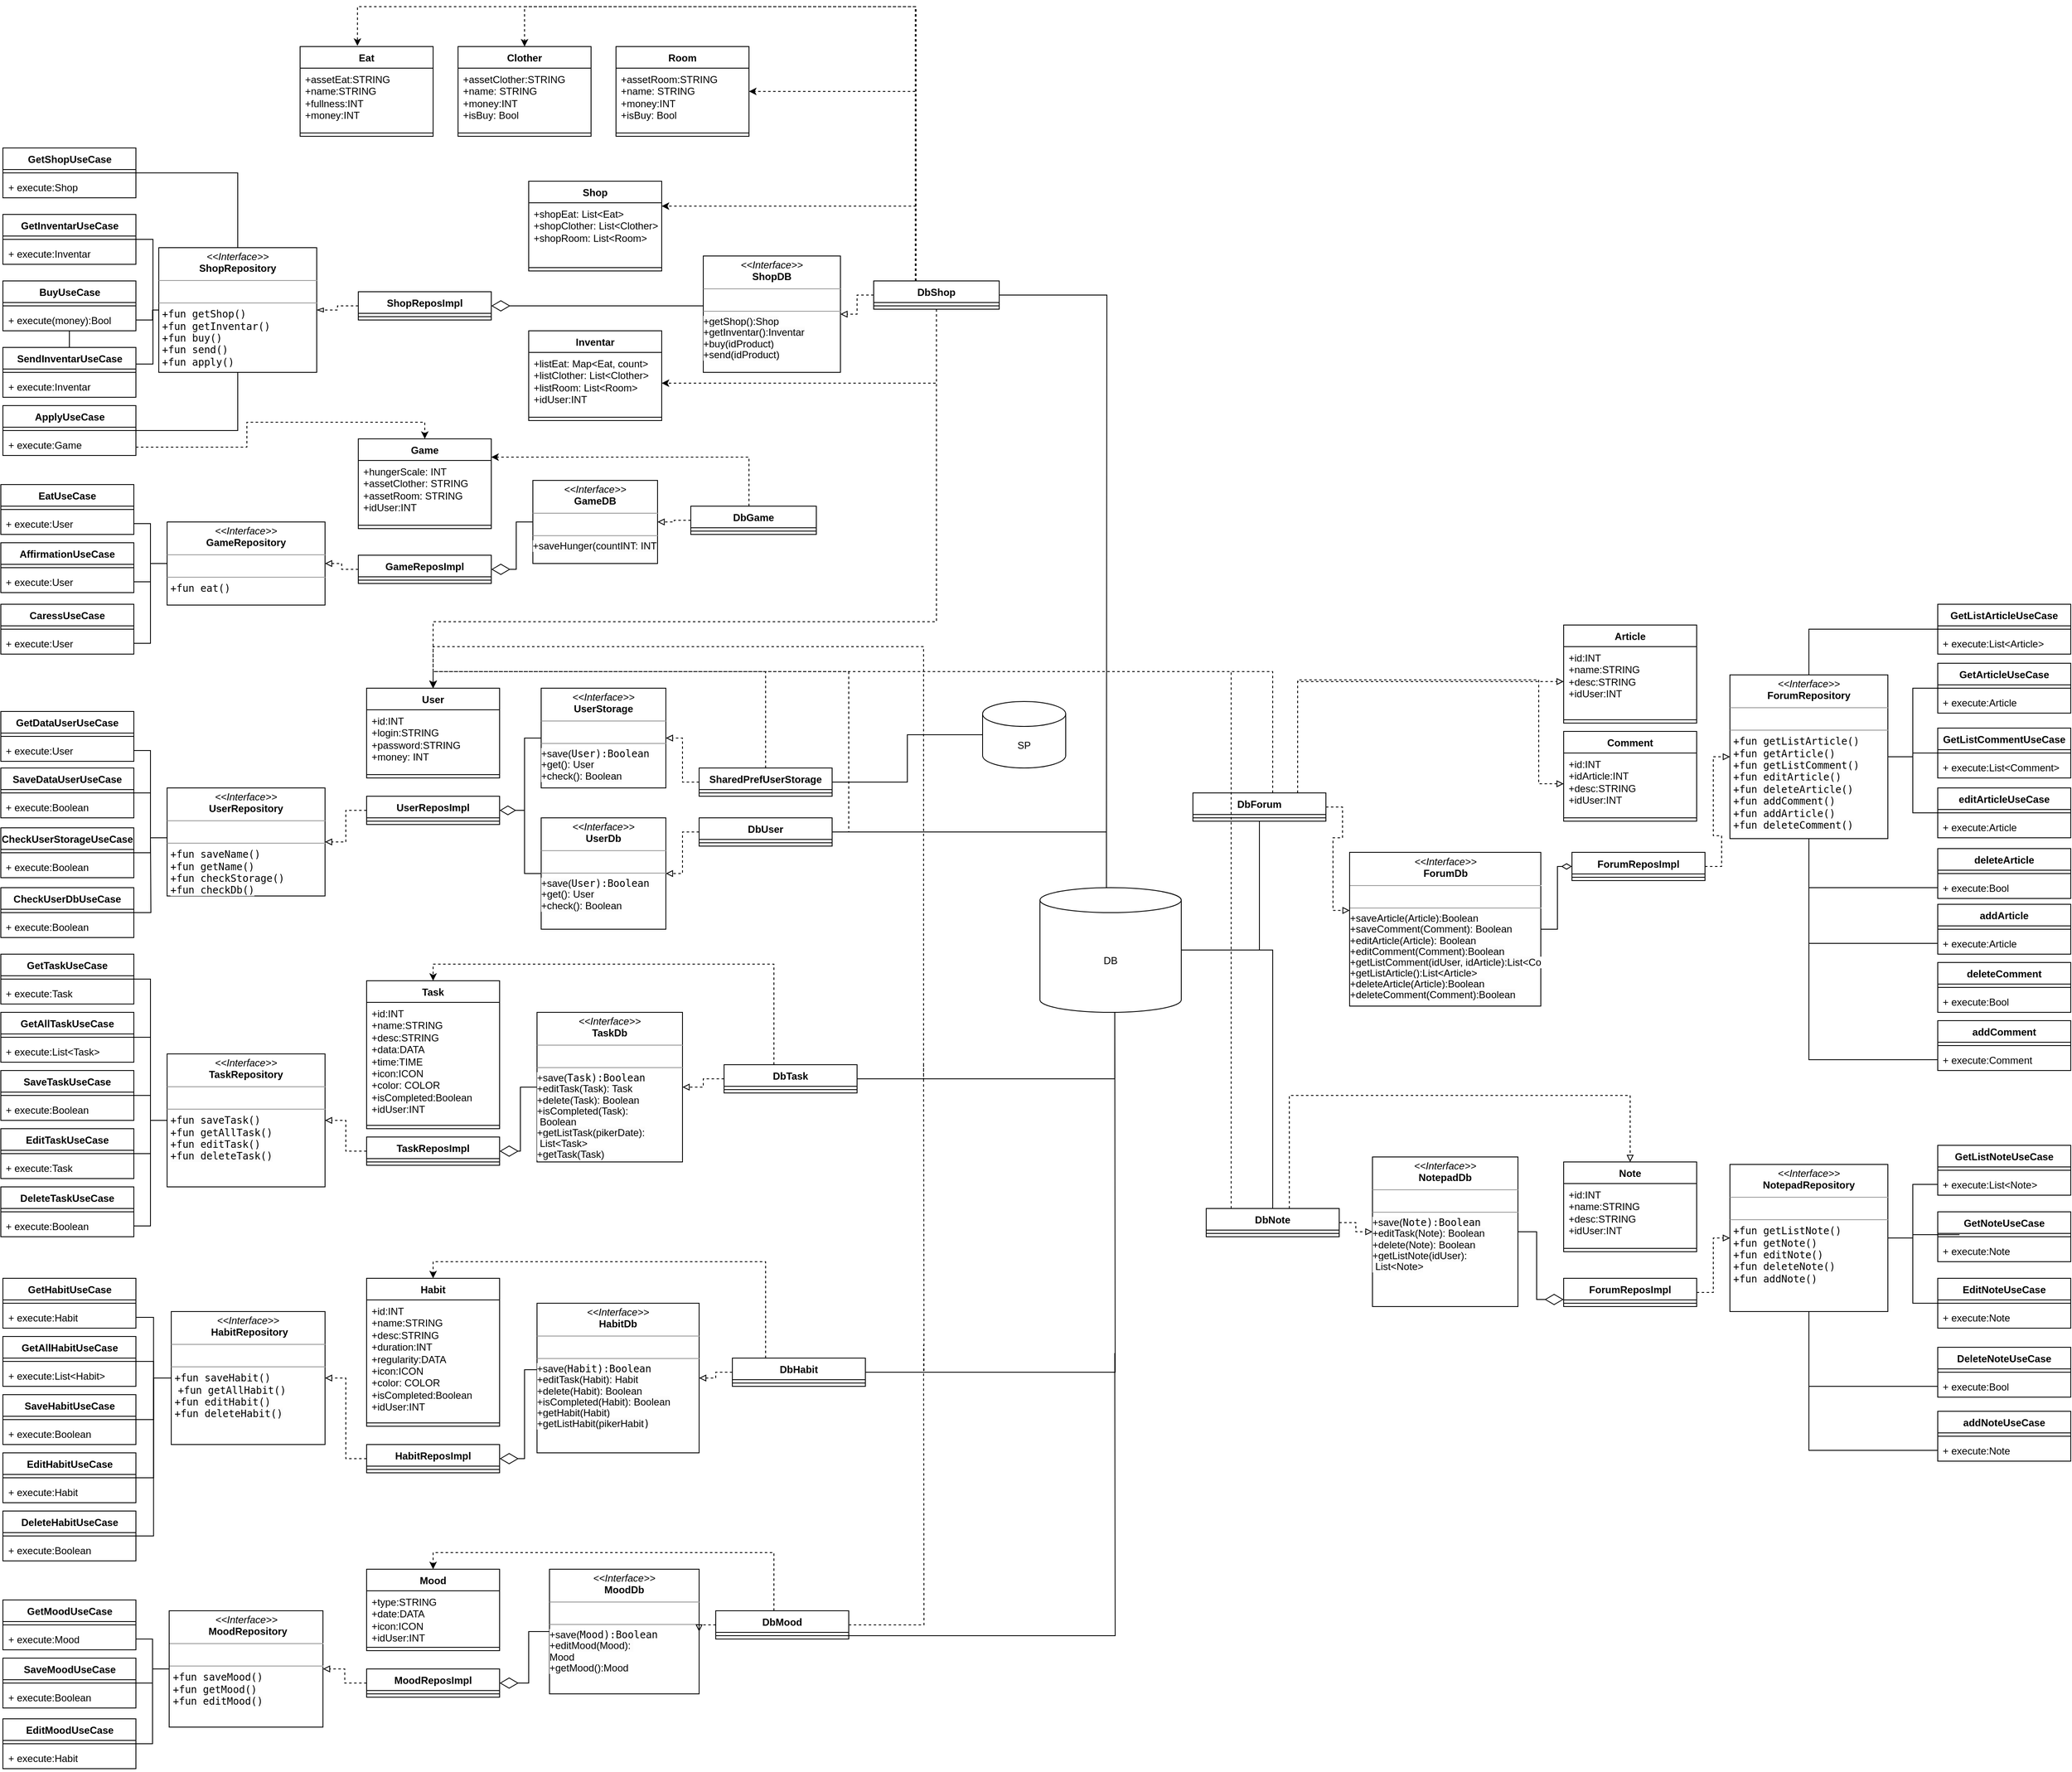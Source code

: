 <mxfile version="21.1.1" type="github">
  <diagram id="C5RBs43oDa-KdzZeNtuy" name="Page-1">
    <mxGraphModel dx="2334" dy="2489" grid="1" gridSize="10" guides="1" tooltips="1" connect="1" arrows="1" fold="1" page="1" pageScale="1" pageWidth="827" pageHeight="1169" math="0" shadow="0">
      <root>
        <mxCell id="WIyWlLk6GJQsqaUBKTNV-0" />
        <mxCell id="WIyWlLk6GJQsqaUBKTNV-1" parent="WIyWlLk6GJQsqaUBKTNV-0" />
        <mxCell id="Ah5ymf2Fe2yw6DyOjXPV-4" value="User" style="swimlane;fontStyle=1;align=center;verticalAlign=top;childLayout=stackLayout;horizontal=1;startSize=26;horizontalStack=0;resizeParent=1;resizeParentMax=0;resizeLast=0;collapsible=1;marginBottom=0;whiteSpace=wrap;html=1;" parent="WIyWlLk6GJQsqaUBKTNV-1" vertex="1">
          <mxGeometry x="500" y="80" width="160" height="108" as="geometry" />
        </mxCell>
        <mxCell id="Ah5ymf2Fe2yw6DyOjXPV-5" value="+id:INT&lt;br&gt;+login:STRING&lt;br&gt;+password:STRING&lt;br&gt;+money: INT" style="text;strokeColor=none;fillColor=none;align=left;verticalAlign=top;spacingLeft=4;spacingRight=4;overflow=hidden;rotatable=0;points=[[0,0.5],[1,0.5]];portConstraint=eastwest;whiteSpace=wrap;html=1;" parent="Ah5ymf2Fe2yw6DyOjXPV-4" vertex="1">
          <mxGeometry y="26" width="160" height="74" as="geometry" />
        </mxCell>
        <mxCell id="Ah5ymf2Fe2yw6DyOjXPV-6" value="" style="line;strokeWidth=1;fillColor=none;align=left;verticalAlign=middle;spacingTop=-1;spacingLeft=3;spacingRight=3;rotatable=0;labelPosition=right;points=[];portConstraint=eastwest;strokeColor=inherit;" parent="Ah5ymf2Fe2yw6DyOjXPV-4" vertex="1">
          <mxGeometry y="100" width="160" height="8" as="geometry" />
        </mxCell>
        <mxCell id="Ah5ymf2Fe2yw6DyOjXPV-22" style="edgeStyle=orthogonalEdgeStyle;rounded=0;orthogonalLoop=1;jettySize=auto;html=1;dashed=1;endArrow=block;endFill=0;" parent="WIyWlLk6GJQsqaUBKTNV-1" source="Ah5ymf2Fe2yw6DyOjXPV-8" target="Ah5ymf2Fe2yw6DyOjXPV-21" edge="1">
          <mxGeometry relative="1" as="geometry" />
        </mxCell>
        <mxCell id="Ah5ymf2Fe2yw6DyOjXPV-8" value="UserReposImpl" style="swimlane;fontStyle=1;align=center;verticalAlign=top;childLayout=stackLayout;horizontal=1;startSize=26;horizontalStack=0;resizeParent=1;resizeParentMax=0;resizeLast=0;collapsible=1;marginBottom=0;whiteSpace=wrap;html=1;" parent="WIyWlLk6GJQsqaUBKTNV-1" vertex="1">
          <mxGeometry x="500" y="210" width="160" height="34" as="geometry" />
        </mxCell>
        <mxCell id="Ah5ymf2Fe2yw6DyOjXPV-10" value="" style="line;strokeWidth=1;fillColor=none;align=left;verticalAlign=middle;spacingTop=-1;spacingLeft=3;spacingRight=3;rotatable=0;labelPosition=right;points=[];portConstraint=eastwest;strokeColor=inherit;" parent="Ah5ymf2Fe2yw6DyOjXPV-8" vertex="1">
          <mxGeometry y="26" width="160" height="8" as="geometry" />
        </mxCell>
        <mxCell id="Ah5ymf2Fe2yw6DyOjXPV-38" style="edgeStyle=orthogonalEdgeStyle;rounded=0;orthogonalLoop=1;jettySize=auto;html=1;entryX=1;entryY=0.5;entryDx=0;entryDy=0;dashed=1;endArrow=block;endFill=0;" parent="WIyWlLk6GJQsqaUBKTNV-1" source="Ah5ymf2Fe2yw6DyOjXPV-16" target="Ah5ymf2Fe2yw6DyOjXPV-35" edge="1">
          <mxGeometry relative="1" as="geometry" />
        </mxCell>
        <mxCell id="Ah5ymf2Fe2yw6DyOjXPV-42" style="edgeStyle=orthogonalEdgeStyle;rounded=0;orthogonalLoop=1;jettySize=auto;html=1;entryX=0.5;entryY=0;entryDx=0;entryDy=0;dashed=1;" parent="WIyWlLk6GJQsqaUBKTNV-1" source="Ah5ymf2Fe2yw6DyOjXPV-16" target="Ah5ymf2Fe2yw6DyOjXPV-4" edge="1">
          <mxGeometry relative="1" as="geometry">
            <Array as="points">
              <mxPoint x="980" y="60" />
              <mxPoint x="580" y="60" />
            </Array>
          </mxGeometry>
        </mxCell>
        <mxCell id="_sAXD2lSxWfgqiXrnbHI-328" style="edgeStyle=orthogonalEdgeStyle;rounded=0;orthogonalLoop=1;jettySize=auto;html=1;endArrow=none;endFill=0;" edge="1" parent="WIyWlLk6GJQsqaUBKTNV-1" source="Ah5ymf2Fe2yw6DyOjXPV-16" target="_sAXD2lSxWfgqiXrnbHI-327">
          <mxGeometry relative="1" as="geometry" />
        </mxCell>
        <mxCell id="Ah5ymf2Fe2yw6DyOjXPV-16" value="SharedPrefUserStorage" style="swimlane;fontStyle=1;align=center;verticalAlign=top;childLayout=stackLayout;horizontal=1;startSize=26;horizontalStack=0;resizeParent=1;resizeParentMax=0;resizeLast=0;collapsible=1;marginBottom=0;whiteSpace=wrap;html=1;" parent="WIyWlLk6GJQsqaUBKTNV-1" vertex="1">
          <mxGeometry x="900" y="176" width="160" height="34" as="geometry" />
        </mxCell>
        <mxCell id="Ah5ymf2Fe2yw6DyOjXPV-18" value="" style="line;strokeWidth=1;fillColor=none;align=left;verticalAlign=middle;spacingTop=-1;spacingLeft=3;spacingRight=3;rotatable=0;labelPosition=right;points=[];portConstraint=eastwest;strokeColor=inherit;" parent="Ah5ymf2Fe2yw6DyOjXPV-16" vertex="1">
          <mxGeometry y="26" width="160" height="8" as="geometry" />
        </mxCell>
        <mxCell id="Ah5ymf2Fe2yw6DyOjXPV-21" value="&lt;p style=&quot;margin:0px;margin-top:4px;text-align:center;&quot;&gt;&lt;i&gt;&amp;lt;&amp;lt;Interface&amp;gt;&amp;gt;&lt;/i&gt;&lt;br&gt;&lt;b&gt;UserRepository&lt;/b&gt;&lt;/p&gt;&lt;hr size=&quot;1&quot;&gt;&lt;p style=&quot;margin:0px;margin-left:4px;&quot;&gt;&lt;br&gt;&lt;/p&gt;&lt;hr size=&quot;1&quot;&gt;&lt;pre style=&quot;margin:0px;margin-left:4px;&quot;&gt;+fun saveName()&lt;br&gt;+fun getName&lt;span style=&quot;background-color: rgb(252, 252, 252);&quot;&gt;()&lt;/span&gt;&lt;/pre&gt;&lt;pre style=&quot;margin:0px;margin-left:4px;&quot;&gt;&lt;span style=&quot;background-color: rgb(252, 252, 252);&quot;&gt;+fun checkStorage()&lt;/span&gt;&lt;/pre&gt;&lt;pre style=&quot;margin:0px;margin-left:4px;&quot;&gt;&lt;span style=&quot;background-color: rgb(252, 252, 252);&quot;&gt;+fun checkDb()&lt;/span&gt;&lt;/pre&gt;" style="verticalAlign=top;align=left;overflow=fill;fontSize=12;fontFamily=Helvetica;html=1;whiteSpace=wrap;" parent="WIyWlLk6GJQsqaUBKTNV-1" vertex="1">
          <mxGeometry x="260" y="200" width="190" height="130" as="geometry" />
        </mxCell>
        <mxCell id="Ah5ymf2Fe2yw6DyOjXPV-23" value="GetDataUserUseCase" style="swimlane;fontStyle=1;align=center;verticalAlign=top;childLayout=stackLayout;horizontal=1;startSize=26;horizontalStack=0;resizeParent=1;resizeParentMax=0;resizeLast=0;collapsible=1;marginBottom=0;whiteSpace=wrap;html=1;" parent="WIyWlLk6GJQsqaUBKTNV-1" vertex="1">
          <mxGeometry x="60" y="108" width="160" height="60" as="geometry" />
        </mxCell>
        <mxCell id="Ah5ymf2Fe2yw6DyOjXPV-25" value="" style="line;strokeWidth=1;fillColor=none;align=left;verticalAlign=middle;spacingTop=-1;spacingLeft=3;spacingRight=3;rotatable=0;labelPosition=right;points=[];portConstraint=eastwest;strokeColor=inherit;" parent="Ah5ymf2Fe2yw6DyOjXPV-23" vertex="1">
          <mxGeometry y="26" width="160" height="8" as="geometry" />
        </mxCell>
        <mxCell id="Ah5ymf2Fe2yw6DyOjXPV-26" value="+ execute:User" style="text;strokeColor=none;fillColor=none;align=left;verticalAlign=top;spacingLeft=4;spacingRight=4;overflow=hidden;rotatable=0;points=[[0,0.5],[1,0.5]];portConstraint=eastwest;whiteSpace=wrap;html=1;" parent="Ah5ymf2Fe2yw6DyOjXPV-23" vertex="1">
          <mxGeometry y="34" width="160" height="26" as="geometry" />
        </mxCell>
        <mxCell id="Ah5ymf2Fe2yw6DyOjXPV-44" style="edgeStyle=orthogonalEdgeStyle;rounded=0;orthogonalLoop=1;jettySize=auto;html=1;entryX=0;entryY=0.5;entryDx=0;entryDy=0;endArrow=none;endFill=0;" parent="WIyWlLk6GJQsqaUBKTNV-1" source="Ah5ymf2Fe2yw6DyOjXPV-31" target="Ah5ymf2Fe2yw6DyOjXPV-21" edge="1">
          <mxGeometry relative="1" as="geometry">
            <Array as="points">
              <mxPoint x="240" y="206" />
              <mxPoint x="240" y="260" />
            </Array>
          </mxGeometry>
        </mxCell>
        <mxCell id="Ah5ymf2Fe2yw6DyOjXPV-31" value="SaveDataUserUseCase" style="swimlane;fontStyle=1;align=center;verticalAlign=top;childLayout=stackLayout;horizontal=1;startSize=26;horizontalStack=0;resizeParent=1;resizeParentMax=0;resizeLast=0;collapsible=1;marginBottom=0;whiteSpace=wrap;html=1;" parent="WIyWlLk6GJQsqaUBKTNV-1" vertex="1">
          <mxGeometry x="60" y="176" width="160" height="60" as="geometry" />
        </mxCell>
        <mxCell id="Ah5ymf2Fe2yw6DyOjXPV-32" value="" style="line;strokeWidth=1;fillColor=none;align=left;verticalAlign=middle;spacingTop=-1;spacingLeft=3;spacingRight=3;rotatable=0;labelPosition=right;points=[];portConstraint=eastwest;strokeColor=inherit;" parent="Ah5ymf2Fe2yw6DyOjXPV-31" vertex="1">
          <mxGeometry y="26" width="160" height="8" as="geometry" />
        </mxCell>
        <mxCell id="Ah5ymf2Fe2yw6DyOjXPV-33" value="+ execute:Boolean" style="text;strokeColor=none;fillColor=none;align=left;verticalAlign=top;spacingLeft=4;spacingRight=4;overflow=hidden;rotatable=0;points=[[0,0.5],[1,0.5]];portConstraint=eastwest;whiteSpace=wrap;html=1;" parent="Ah5ymf2Fe2yw6DyOjXPV-31" vertex="1">
          <mxGeometry y="34" width="160" height="26" as="geometry" />
        </mxCell>
        <mxCell id="Ah5ymf2Fe2yw6DyOjXPV-41" style="edgeStyle=orthogonalEdgeStyle;rounded=0;orthogonalLoop=1;jettySize=auto;html=1;entryX=1;entryY=0.5;entryDx=0;entryDy=0;endArrow=diamondThin;endFill=0;endSize=17;startSize=20;strokeWidth=1;sourcePerimeterSpacing=0;targetPerimeterSpacing=0;" parent="WIyWlLk6GJQsqaUBKTNV-1" source="Ah5ymf2Fe2yw6DyOjXPV-35" target="Ah5ymf2Fe2yw6DyOjXPV-8" edge="1">
          <mxGeometry relative="1" as="geometry" />
        </mxCell>
        <mxCell id="Ah5ymf2Fe2yw6DyOjXPV-35" value="&lt;p style=&quot;margin:0px;margin-top:4px;text-align:center;&quot;&gt;&lt;i&gt;&amp;lt;&amp;lt;Interface&amp;gt;&amp;gt;&lt;/i&gt;&lt;br&gt;&lt;b&gt;UserStorage&lt;/b&gt;&lt;/p&gt;&lt;hr size=&quot;1&quot;&gt;&lt;p style=&quot;margin:0px;margin-left:4px;&quot;&gt;&lt;br&gt;&lt;/p&gt;&lt;hr size=&quot;1&quot;&gt;&lt;pre style=&quot;line-height: 10%;&quot;&gt;&lt;font style=&quot;background-color: rgb(252, 252, 252);&quot; face=&quot;Helvetica&quot;&gt;+save(&lt;/font&gt;User):Boolean&lt;/pre&gt;&lt;pre style=&quot;line-height: 10%;&quot;&gt;&lt;pre style=&quot;line-height: 10%;&quot;&gt;&lt;font style=&quot;background-color: rgb(252, 252, 252);&quot; face=&quot;Helvetica&quot;&gt;+get(): User&lt;/font&gt;&lt;/pre&gt;&lt;pre style=&quot;line-height: 10%;&quot;&gt;&lt;font style=&quot;background-color: rgb(252, 252, 252);&quot; face=&quot;Helvetica&quot;&gt;+check(): Boolean&lt;/font&gt;&lt;/pre&gt;&lt;/pre&gt;" style="verticalAlign=top;align=left;overflow=fill;fontSize=12;fontFamily=Helvetica;html=1;whiteSpace=wrap;" parent="WIyWlLk6GJQsqaUBKTNV-1" vertex="1">
          <mxGeometry x="710" y="80" width="150" height="120" as="geometry" />
        </mxCell>
        <mxCell id="Ah5ymf2Fe2yw6DyOjXPV-43" style="edgeStyle=orthogonalEdgeStyle;rounded=0;orthogonalLoop=1;jettySize=auto;html=1;endArrow=none;endFill=0;entryX=0;entryY=0.5;entryDx=0;entryDy=0;" parent="WIyWlLk6GJQsqaUBKTNV-1" source="Ah5ymf2Fe2yw6DyOjXPV-26" target="Ah5ymf2Fe2yw6DyOjXPV-21" edge="1">
          <mxGeometry relative="1" as="geometry">
            <Array as="points">
              <mxPoint x="240" y="155" />
              <mxPoint x="240" y="260" />
            </Array>
          </mxGeometry>
        </mxCell>
        <mxCell id="Ah5ymf2Fe2yw6DyOjXPV-51" style="edgeStyle=orthogonalEdgeStyle;rounded=0;orthogonalLoop=1;jettySize=auto;html=1;entryX=0;entryY=0.5;entryDx=0;entryDy=0;endArrow=none;endFill=0;" parent="WIyWlLk6GJQsqaUBKTNV-1" source="Ah5ymf2Fe2yw6DyOjXPV-48" target="Ah5ymf2Fe2yw6DyOjXPV-21" edge="1">
          <mxGeometry relative="1" as="geometry">
            <Array as="points">
              <mxPoint x="240" y="278" />
              <mxPoint x="240" y="260" />
              <mxPoint x="260" y="260" />
            </Array>
          </mxGeometry>
        </mxCell>
        <mxCell id="Ah5ymf2Fe2yw6DyOjXPV-48" value="CheckUserStorageUseCase" style="swimlane;fontStyle=1;align=center;verticalAlign=top;childLayout=stackLayout;horizontal=1;startSize=26;horizontalStack=0;resizeParent=1;resizeParentMax=0;resizeLast=0;collapsible=1;marginBottom=0;whiteSpace=wrap;html=1;" parent="WIyWlLk6GJQsqaUBKTNV-1" vertex="1">
          <mxGeometry x="60" y="248" width="160" height="60" as="geometry" />
        </mxCell>
        <mxCell id="Ah5ymf2Fe2yw6DyOjXPV-49" value="" style="line;strokeWidth=1;fillColor=none;align=left;verticalAlign=middle;spacingTop=-1;spacingLeft=3;spacingRight=3;rotatable=0;labelPosition=right;points=[];portConstraint=eastwest;strokeColor=inherit;" parent="Ah5ymf2Fe2yw6DyOjXPV-48" vertex="1">
          <mxGeometry y="26" width="160" height="8" as="geometry" />
        </mxCell>
        <mxCell id="Ah5ymf2Fe2yw6DyOjXPV-50" value="+ execute:Boolean" style="text;strokeColor=none;fillColor=none;align=left;verticalAlign=top;spacingLeft=4;spacingRight=4;overflow=hidden;rotatable=0;points=[[0,0.5],[1,0.5]];portConstraint=eastwest;whiteSpace=wrap;html=1;" parent="Ah5ymf2Fe2yw6DyOjXPV-48" vertex="1">
          <mxGeometry y="34" width="160" height="26" as="geometry" />
        </mxCell>
        <mxCell id="Ah5ymf2Fe2yw6DyOjXPV-52" value="CheckUserDbUseCase" style="swimlane;fontStyle=1;align=center;verticalAlign=top;childLayout=stackLayout;horizontal=1;startSize=26;horizontalStack=0;resizeParent=1;resizeParentMax=0;resizeLast=0;collapsible=1;marginBottom=0;whiteSpace=wrap;html=1;" parent="WIyWlLk6GJQsqaUBKTNV-1" vertex="1">
          <mxGeometry x="60" y="320" width="160" height="60" as="geometry" />
        </mxCell>
        <mxCell id="Ah5ymf2Fe2yw6DyOjXPV-61" style="edgeStyle=orthogonalEdgeStyle;rounded=0;orthogonalLoop=1;jettySize=auto;html=1;endArrow=none;endFill=0;" parent="Ah5ymf2Fe2yw6DyOjXPV-52" source="Ah5ymf2Fe2yw6DyOjXPV-53" edge="1">
          <mxGeometry relative="1" as="geometry">
            <mxPoint x="180.0" y="-60" as="targetPoint" />
          </mxGeometry>
        </mxCell>
        <mxCell id="Ah5ymf2Fe2yw6DyOjXPV-53" value="" style="line;strokeWidth=1;fillColor=none;align=left;verticalAlign=middle;spacingTop=-1;spacingLeft=3;spacingRight=3;rotatable=0;labelPosition=right;points=[];portConstraint=eastwest;strokeColor=inherit;" parent="Ah5ymf2Fe2yw6DyOjXPV-52" vertex="1">
          <mxGeometry y="26" width="160" height="8" as="geometry" />
        </mxCell>
        <mxCell id="Ah5ymf2Fe2yw6DyOjXPV-54" value="+ execute:Boolean" style="text;strokeColor=none;fillColor=none;align=left;verticalAlign=top;spacingLeft=4;spacingRight=4;overflow=hidden;rotatable=0;points=[[0,0.5],[1,0.5]];portConstraint=eastwest;whiteSpace=wrap;html=1;" parent="Ah5ymf2Fe2yw6DyOjXPV-52" vertex="1">
          <mxGeometry y="34" width="160" height="26" as="geometry" />
        </mxCell>
        <mxCell id="Ah5ymf2Fe2yw6DyOjXPV-56" style="edgeStyle=orthogonalEdgeStyle;rounded=0;orthogonalLoop=1;jettySize=auto;html=1;endArrow=none;endFill=0;" parent="WIyWlLk6GJQsqaUBKTNV-1" source="Ah5ymf2Fe2yw6DyOjXPV-55" edge="1">
          <mxGeometry relative="1" as="geometry">
            <mxPoint x="690" y="220" as="targetPoint" />
          </mxGeometry>
        </mxCell>
        <mxCell id="Ah5ymf2Fe2yw6DyOjXPV-55" value="&lt;p style=&quot;margin:0px;margin-top:4px;text-align:center;&quot;&gt;&lt;i&gt;&amp;lt;&amp;lt;Interface&amp;gt;&amp;gt;&lt;/i&gt;&lt;br&gt;&lt;b&gt;UserDb&lt;/b&gt;&lt;/p&gt;&lt;hr size=&quot;1&quot;&gt;&lt;p style=&quot;margin:0px;margin-left:4px;&quot;&gt;&lt;br&gt;&lt;/p&gt;&lt;hr size=&quot;1&quot;&gt;&lt;pre style=&quot;line-height: 10%;&quot;&gt;&lt;font style=&quot;background-color: rgb(252, 252, 252);&quot; face=&quot;Helvetica&quot;&gt;+save(&lt;/font&gt;User):Boolean&lt;/pre&gt;&lt;pre style=&quot;line-height: 10%;&quot;&gt;&lt;pre style=&quot;line-height: 10%;&quot;&gt;&lt;font style=&quot;background-color: rgb(252, 252, 252);&quot; face=&quot;Helvetica&quot;&gt;+get(): User&lt;/font&gt;&lt;/pre&gt;&lt;pre style=&quot;line-height: 10%;&quot;&gt;&lt;font style=&quot;background-color: rgb(252, 252, 252);&quot; face=&quot;Helvetica&quot;&gt;+check(): Boolean&lt;/font&gt;&lt;/pre&gt;&lt;/pre&gt;" style="verticalAlign=top;align=left;overflow=fill;fontSize=12;fontFamily=Helvetica;html=1;whiteSpace=wrap;" parent="WIyWlLk6GJQsqaUBKTNV-1" vertex="1">
          <mxGeometry x="710" y="236" width="150" height="134" as="geometry" />
        </mxCell>
        <mxCell id="Ah5ymf2Fe2yw6DyOjXPV-59" style="edgeStyle=orthogonalEdgeStyle;rounded=0;orthogonalLoop=1;jettySize=auto;html=1;dashed=1;endArrow=block;endFill=0;" parent="WIyWlLk6GJQsqaUBKTNV-1" source="Ah5ymf2Fe2yw6DyOjXPV-57" target="Ah5ymf2Fe2yw6DyOjXPV-55" edge="1">
          <mxGeometry relative="1" as="geometry" />
        </mxCell>
        <mxCell id="Ah5ymf2Fe2yw6DyOjXPV-60" style="edgeStyle=orthogonalEdgeStyle;rounded=0;orthogonalLoop=1;jettySize=auto;html=1;entryX=0.5;entryY=0;entryDx=0;entryDy=0;dashed=1;" parent="WIyWlLk6GJQsqaUBKTNV-1" source="Ah5ymf2Fe2yw6DyOjXPV-57" target="Ah5ymf2Fe2yw6DyOjXPV-4" edge="1">
          <mxGeometry relative="1" as="geometry">
            <Array as="points">
              <mxPoint x="1080" y="253" />
              <mxPoint x="1080" y="60" />
              <mxPoint x="580" y="60" />
            </Array>
          </mxGeometry>
        </mxCell>
        <mxCell id="_sAXD2lSxWfgqiXrnbHI-228" style="edgeStyle=orthogonalEdgeStyle;rounded=0;orthogonalLoop=1;jettySize=auto;html=1;endArrow=none;endFill=0;" edge="1" parent="WIyWlLk6GJQsqaUBKTNV-1" source="Ah5ymf2Fe2yw6DyOjXPV-57" target="_sAXD2lSxWfgqiXrnbHI-227">
          <mxGeometry relative="1" as="geometry">
            <Array as="points">
              <mxPoint x="1390" y="253" />
            </Array>
          </mxGeometry>
        </mxCell>
        <mxCell id="Ah5ymf2Fe2yw6DyOjXPV-57" value="DbUser" style="swimlane;fontStyle=1;align=center;verticalAlign=top;childLayout=stackLayout;horizontal=1;startSize=26;horizontalStack=0;resizeParent=1;resizeParentMax=0;resizeLast=0;collapsible=1;marginBottom=0;whiteSpace=wrap;html=1;" parent="WIyWlLk6GJQsqaUBKTNV-1" vertex="1">
          <mxGeometry x="900" y="236" width="160" height="34" as="geometry" />
        </mxCell>
        <mxCell id="Ah5ymf2Fe2yw6DyOjXPV-58" value="" style="line;strokeWidth=1;fillColor=none;align=left;verticalAlign=middle;spacingTop=-1;spacingLeft=3;spacingRight=3;rotatable=0;labelPosition=right;points=[];portConstraint=eastwest;strokeColor=inherit;" parent="Ah5ymf2Fe2yw6DyOjXPV-57" vertex="1">
          <mxGeometry y="26" width="160" height="8" as="geometry" />
        </mxCell>
        <mxCell id="Ah5ymf2Fe2yw6DyOjXPV-62" value="&lt;p style=&quot;margin:0px;margin-top:4px;text-align:center;&quot;&gt;&lt;i&gt;&amp;lt;&amp;lt;Interface&amp;gt;&amp;gt;&lt;/i&gt;&lt;br&gt;&lt;b&gt;TaskRepository&lt;/b&gt;&lt;/p&gt;&lt;hr size=&quot;1&quot;&gt;&lt;p style=&quot;margin:0px;margin-left:4px;&quot;&gt;&lt;br&gt;&lt;/p&gt;&lt;hr size=&quot;1&quot;&gt;&lt;pre style=&quot;margin:0px;margin-left:4px;&quot;&gt;+fun saveTask()&lt;br&gt;&lt;/pre&gt;&lt;pre style=&quot;margin:0px;margin-left:4px;&quot;&gt;+fun getAllTask()&lt;/pre&gt;&lt;pre style=&quot;margin:0px;margin-left:4px;&quot;&gt;&lt;span style=&quot;background-color: rgb(252, 252, 252);&quot;&gt;+fun editTask()&lt;/span&gt;&lt;/pre&gt;&lt;pre style=&quot;margin:0px;margin-left:4px;&quot;&gt;&lt;span style=&quot;background-color: rgb(252, 252, 252);&quot;&gt;+fun deleteTask()&lt;/span&gt;&lt;/pre&gt;" style="verticalAlign=top;align=left;overflow=fill;fontSize=12;fontFamily=Helvetica;html=1;whiteSpace=wrap;" parent="WIyWlLk6GJQsqaUBKTNV-1" vertex="1">
          <mxGeometry x="260" y="520" width="190" height="160" as="geometry" />
        </mxCell>
        <mxCell id="Ah5ymf2Fe2yw6DyOjXPV-79" style="edgeStyle=orthogonalEdgeStyle;rounded=0;orthogonalLoop=1;jettySize=auto;html=1;entryX=0;entryY=0.5;entryDx=0;entryDy=0;endArrow=none;endFill=0;" parent="WIyWlLk6GJQsqaUBKTNV-1" source="Ah5ymf2Fe2yw6DyOjXPV-63" target="Ah5ymf2Fe2yw6DyOjXPV-62" edge="1">
          <mxGeometry relative="1" as="geometry" />
        </mxCell>
        <mxCell id="Ah5ymf2Fe2yw6DyOjXPV-63" value="GetTaskUseCase" style="swimlane;fontStyle=1;align=center;verticalAlign=top;childLayout=stackLayout;horizontal=1;startSize=26;horizontalStack=0;resizeParent=1;resizeParentMax=0;resizeLast=0;collapsible=1;marginBottom=0;whiteSpace=wrap;html=1;" parent="WIyWlLk6GJQsqaUBKTNV-1" vertex="1">
          <mxGeometry x="60" y="400" width="160" height="60" as="geometry" />
        </mxCell>
        <mxCell id="Ah5ymf2Fe2yw6DyOjXPV-65" value="" style="line;strokeWidth=1;fillColor=none;align=left;verticalAlign=middle;spacingTop=-1;spacingLeft=3;spacingRight=3;rotatable=0;labelPosition=right;points=[];portConstraint=eastwest;strokeColor=inherit;" parent="Ah5ymf2Fe2yw6DyOjXPV-63" vertex="1">
          <mxGeometry y="26" width="160" height="8" as="geometry" />
        </mxCell>
        <mxCell id="Ah5ymf2Fe2yw6DyOjXPV-66" value="+ execute:Task" style="text;strokeColor=none;fillColor=none;align=left;verticalAlign=top;spacingLeft=4;spacingRight=4;overflow=hidden;rotatable=0;points=[[0,0.5],[1,0.5]];portConstraint=eastwest;whiteSpace=wrap;html=1;" parent="Ah5ymf2Fe2yw6DyOjXPV-63" vertex="1">
          <mxGeometry y="34" width="160" height="26" as="geometry" />
        </mxCell>
        <mxCell id="Ah5ymf2Fe2yw6DyOjXPV-81" style="edgeStyle=orthogonalEdgeStyle;rounded=0;orthogonalLoop=1;jettySize=auto;html=1;entryX=0;entryY=0.5;entryDx=0;entryDy=0;endArrow=none;endFill=0;" parent="WIyWlLk6GJQsqaUBKTNV-1" source="Ah5ymf2Fe2yw6DyOjXPV-70" target="Ah5ymf2Fe2yw6DyOjXPV-62" edge="1">
          <mxGeometry relative="1" as="geometry" />
        </mxCell>
        <mxCell id="Ah5ymf2Fe2yw6DyOjXPV-70" value="SaveTaskUseCase" style="swimlane;fontStyle=1;align=center;verticalAlign=top;childLayout=stackLayout;horizontal=1;startSize=26;horizontalStack=0;resizeParent=1;resizeParentMax=0;resizeLast=0;collapsible=1;marginBottom=0;whiteSpace=wrap;html=1;" parent="WIyWlLk6GJQsqaUBKTNV-1" vertex="1">
          <mxGeometry x="60" y="540" width="160" height="60" as="geometry" />
        </mxCell>
        <mxCell id="Ah5ymf2Fe2yw6DyOjXPV-71" value="" style="line;strokeWidth=1;fillColor=none;align=left;verticalAlign=middle;spacingTop=-1;spacingLeft=3;spacingRight=3;rotatable=0;labelPosition=right;points=[];portConstraint=eastwest;strokeColor=inherit;" parent="Ah5ymf2Fe2yw6DyOjXPV-70" vertex="1">
          <mxGeometry y="26" width="160" height="8" as="geometry" />
        </mxCell>
        <mxCell id="Ah5ymf2Fe2yw6DyOjXPV-72" value="+ execute:Boolean" style="text;strokeColor=none;fillColor=none;align=left;verticalAlign=top;spacingLeft=4;spacingRight=4;overflow=hidden;rotatable=0;points=[[0,0.5],[1,0.5]];portConstraint=eastwest;whiteSpace=wrap;html=1;" parent="Ah5ymf2Fe2yw6DyOjXPV-70" vertex="1">
          <mxGeometry y="34" width="160" height="26" as="geometry" />
        </mxCell>
        <mxCell id="Ah5ymf2Fe2yw6DyOjXPV-82" style="edgeStyle=orthogonalEdgeStyle;rounded=0;orthogonalLoop=1;jettySize=auto;html=1;entryX=0;entryY=0.5;entryDx=0;entryDy=0;endArrow=none;endFill=0;" parent="WIyWlLk6GJQsqaUBKTNV-1" source="Ah5ymf2Fe2yw6DyOjXPV-73" target="Ah5ymf2Fe2yw6DyOjXPV-62" edge="1">
          <mxGeometry relative="1" as="geometry" />
        </mxCell>
        <mxCell id="Ah5ymf2Fe2yw6DyOjXPV-73" value="EditTaskUseCase" style="swimlane;fontStyle=1;align=center;verticalAlign=top;childLayout=stackLayout;horizontal=1;startSize=26;horizontalStack=0;resizeParent=1;resizeParentMax=0;resizeLast=0;collapsible=1;marginBottom=0;whiteSpace=wrap;html=1;" parent="WIyWlLk6GJQsqaUBKTNV-1" vertex="1">
          <mxGeometry x="60" y="610" width="160" height="60" as="geometry" />
        </mxCell>
        <mxCell id="Ah5ymf2Fe2yw6DyOjXPV-74" value="" style="line;strokeWidth=1;fillColor=none;align=left;verticalAlign=middle;spacingTop=-1;spacingLeft=3;spacingRight=3;rotatable=0;labelPosition=right;points=[];portConstraint=eastwest;strokeColor=inherit;" parent="Ah5ymf2Fe2yw6DyOjXPV-73" vertex="1">
          <mxGeometry y="26" width="160" height="8" as="geometry" />
        </mxCell>
        <mxCell id="Ah5ymf2Fe2yw6DyOjXPV-75" value="+ execute:Task" style="text;strokeColor=none;fillColor=none;align=left;verticalAlign=top;spacingLeft=4;spacingRight=4;overflow=hidden;rotatable=0;points=[[0,0.5],[1,0.5]];portConstraint=eastwest;whiteSpace=wrap;html=1;" parent="Ah5ymf2Fe2yw6DyOjXPV-73" vertex="1">
          <mxGeometry y="34" width="160" height="26" as="geometry" />
        </mxCell>
        <mxCell id="Ah5ymf2Fe2yw6DyOjXPV-76" value="DeleteTaskUseCase" style="swimlane;fontStyle=1;align=center;verticalAlign=top;childLayout=stackLayout;horizontal=1;startSize=26;horizontalStack=0;resizeParent=1;resizeParentMax=0;resizeLast=0;collapsible=1;marginBottom=0;whiteSpace=wrap;html=1;" parent="WIyWlLk6GJQsqaUBKTNV-1" vertex="1">
          <mxGeometry x="60" y="680" width="160" height="60" as="geometry" />
        </mxCell>
        <mxCell id="Ah5ymf2Fe2yw6DyOjXPV-77" value="" style="line;strokeWidth=1;fillColor=none;align=left;verticalAlign=middle;spacingTop=-1;spacingLeft=3;spacingRight=3;rotatable=0;labelPosition=right;points=[];portConstraint=eastwest;strokeColor=inherit;" parent="Ah5ymf2Fe2yw6DyOjXPV-76" vertex="1">
          <mxGeometry y="26" width="160" height="8" as="geometry" />
        </mxCell>
        <mxCell id="Ah5ymf2Fe2yw6DyOjXPV-78" value="+ execute:Boolean" style="text;strokeColor=none;fillColor=none;align=left;verticalAlign=top;spacingLeft=4;spacingRight=4;overflow=hidden;rotatable=0;points=[[0,0.5],[1,0.5]];portConstraint=eastwest;whiteSpace=wrap;html=1;" parent="Ah5ymf2Fe2yw6DyOjXPV-76" vertex="1">
          <mxGeometry y="34" width="160" height="26" as="geometry" />
        </mxCell>
        <mxCell id="Ah5ymf2Fe2yw6DyOjXPV-83" style="edgeStyle=orthogonalEdgeStyle;rounded=0;orthogonalLoop=1;jettySize=auto;html=1;entryX=0;entryY=0.5;entryDx=0;entryDy=0;endArrow=none;endFill=0;" parent="WIyWlLk6GJQsqaUBKTNV-1" source="Ah5ymf2Fe2yw6DyOjXPV-78" target="Ah5ymf2Fe2yw6DyOjXPV-62" edge="1">
          <mxGeometry relative="1" as="geometry" />
        </mxCell>
        <mxCell id="Ah5ymf2Fe2yw6DyOjXPV-96" style="edgeStyle=orthogonalEdgeStyle;rounded=0;orthogonalLoop=1;jettySize=auto;html=1;dashed=1;endArrow=block;endFill=0;" parent="WIyWlLk6GJQsqaUBKTNV-1" source="Ah5ymf2Fe2yw6DyOjXPV-84" target="Ah5ymf2Fe2yw6DyOjXPV-62" edge="1">
          <mxGeometry relative="1" as="geometry" />
        </mxCell>
        <mxCell id="Ah5ymf2Fe2yw6DyOjXPV-84" value="TaskReposImpl" style="swimlane;fontStyle=1;align=center;verticalAlign=top;childLayout=stackLayout;horizontal=1;startSize=26;horizontalStack=0;resizeParent=1;resizeParentMax=0;resizeLast=0;collapsible=1;marginBottom=0;whiteSpace=wrap;html=1;" parent="WIyWlLk6GJQsqaUBKTNV-1" vertex="1">
          <mxGeometry x="500" y="620" width="160" height="34" as="geometry" />
        </mxCell>
        <mxCell id="Ah5ymf2Fe2yw6DyOjXPV-85" value="" style="line;strokeWidth=1;fillColor=none;align=left;verticalAlign=middle;spacingTop=-1;spacingLeft=3;spacingRight=3;rotatable=0;labelPosition=right;points=[];portConstraint=eastwest;strokeColor=inherit;" parent="Ah5ymf2Fe2yw6DyOjXPV-84" vertex="1">
          <mxGeometry y="26" width="160" height="8" as="geometry" />
        </mxCell>
        <mxCell id="Ah5ymf2Fe2yw6DyOjXPV-86" value="Task" style="swimlane;fontStyle=1;align=center;verticalAlign=top;childLayout=stackLayout;horizontal=1;startSize=26;horizontalStack=0;resizeParent=1;resizeParentMax=0;resizeLast=0;collapsible=1;marginBottom=0;whiteSpace=wrap;html=1;" parent="WIyWlLk6GJQsqaUBKTNV-1" vertex="1">
          <mxGeometry x="500" y="432" width="160" height="178" as="geometry" />
        </mxCell>
        <mxCell id="Ah5ymf2Fe2yw6DyOjXPV-87" value="+id:INT&lt;br&gt;+name:STRING&lt;br&gt;+desc:STRING&lt;br&gt;+data:DATA&lt;br&gt;+time:TIME&lt;br&gt;+icon:ICON&lt;br&gt;+color: COLOR&lt;br&gt;+isCompleted:Boolean&lt;br&gt;+idUser:INT" style="text;strokeColor=none;fillColor=none;align=left;verticalAlign=top;spacingLeft=4;spacingRight=4;overflow=hidden;rotatable=0;points=[[0,0.5],[1,0.5]];portConstraint=eastwest;whiteSpace=wrap;html=1;" parent="Ah5ymf2Fe2yw6DyOjXPV-86" vertex="1">
          <mxGeometry y="26" width="160" height="144" as="geometry" />
        </mxCell>
        <mxCell id="Ah5ymf2Fe2yw6DyOjXPV-88" value="" style="line;strokeWidth=1;fillColor=none;align=left;verticalAlign=middle;spacingTop=-1;spacingLeft=3;spacingRight=3;rotatable=0;labelPosition=right;points=[];portConstraint=eastwest;strokeColor=inherit;" parent="Ah5ymf2Fe2yw6DyOjXPV-86" vertex="1">
          <mxGeometry y="170" width="160" height="8" as="geometry" />
        </mxCell>
        <mxCell id="Ah5ymf2Fe2yw6DyOjXPV-95" style="edgeStyle=orthogonalEdgeStyle;rounded=0;orthogonalLoop=1;jettySize=auto;html=1;entryX=1;entryY=0.5;entryDx=0;entryDy=0;endArrow=diamondThin;endFill=0;startSize=20;endSize=20;" parent="WIyWlLk6GJQsqaUBKTNV-1" source="Ah5ymf2Fe2yw6DyOjXPV-90" target="Ah5ymf2Fe2yw6DyOjXPV-84" edge="1">
          <mxGeometry relative="1" as="geometry" />
        </mxCell>
        <mxCell id="Ah5ymf2Fe2yw6DyOjXPV-90" value="&lt;p style=&quot;margin:0px;margin-top:4px;text-align:center;&quot;&gt;&lt;i&gt;&amp;lt;&amp;lt;Interface&amp;gt;&amp;gt;&lt;/i&gt;&lt;br&gt;&lt;b&gt;TaskDb&lt;/b&gt;&lt;/p&gt;&lt;hr size=&quot;1&quot;&gt;&lt;p style=&quot;margin:0px;margin-left:4px;&quot;&gt;&lt;br&gt;&lt;/p&gt;&lt;hr size=&quot;1&quot;&gt;&lt;pre style=&quot;line-height: 10%;&quot;&gt;&lt;font style=&quot;background-color: rgb(252, 252, 252);&quot; face=&quot;Helvetica&quot;&gt;+save(&lt;/font&gt;Task):Boolean&lt;/pre&gt;&lt;pre style=&quot;line-height: 10%;&quot;&gt;&lt;pre style=&quot;line-height: 10%;&quot;&gt;&lt;font style=&quot;background-color: rgb(252, 252, 252);&quot; face=&quot;Helvetica&quot;&gt;+editTask(Task): Task&lt;/font&gt;&lt;/pre&gt;&lt;pre style=&quot;line-height: 10%;&quot;&gt;&lt;font style=&quot;background-color: rgb(252, 252, 252);&quot; face=&quot;Helvetica&quot;&gt;+delete(Task): Boolean&lt;/font&gt;&lt;/pre&gt;&lt;pre style=&quot;line-height: 10%;&quot;&gt;&lt;font style=&quot;background-color: rgb(252, 252, 252);&quot; face=&quot;Helvetica&quot;&gt;+isCompleted(Task):&lt;/font&gt;&lt;/pre&gt;&lt;pre style=&quot;line-height: 10%;&quot;&gt;&lt;font style=&quot;background-color: rgb(252, 252, 252);&quot; face=&quot;Helvetica&quot;&gt; Boolean&lt;/font&gt;&lt;/pre&gt;&lt;pre style=&quot;line-height: 10%;&quot;&gt;&lt;font style=&quot;background-color: rgb(252, 252, 252);&quot; face=&quot;Helvetica&quot;&gt;+getListTask(pikerDate):&lt;/font&gt;&lt;/pre&gt;&lt;pre style=&quot;line-height: 10%;&quot;&gt;&lt;font style=&quot;background-color: rgb(252, 252, 252);&quot; face=&quot;Helvetica&quot;&gt; List&amp;lt;Task&amp;gt;&lt;/font&gt;&lt;/pre&gt;&lt;pre style=&quot;line-height: 10%;&quot;&gt;&lt;font style=&quot;background-color: rgb(252, 252, 252);&quot; face=&quot;Helvetica&quot;&gt;+getTask(Task)&lt;/font&gt;&lt;/pre&gt;&lt;/pre&gt;" style="verticalAlign=top;align=left;overflow=fill;fontSize=12;fontFamily=Helvetica;html=1;whiteSpace=wrap;" parent="WIyWlLk6GJQsqaUBKTNV-1" vertex="1">
          <mxGeometry x="705" y="470" width="175" height="180" as="geometry" />
        </mxCell>
        <mxCell id="Ah5ymf2Fe2yw6DyOjXPV-93" style="edgeStyle=orthogonalEdgeStyle;rounded=0;orthogonalLoop=1;jettySize=auto;html=1;entryX=1;entryY=0.5;entryDx=0;entryDy=0;endArrow=block;endFill=0;dashed=1;" parent="WIyWlLk6GJQsqaUBKTNV-1" source="Ah5ymf2Fe2yw6DyOjXPV-91" target="Ah5ymf2Fe2yw6DyOjXPV-90" edge="1">
          <mxGeometry relative="1" as="geometry" />
        </mxCell>
        <mxCell id="Ah5ymf2Fe2yw6DyOjXPV-94" style="edgeStyle=orthogonalEdgeStyle;rounded=0;orthogonalLoop=1;jettySize=auto;html=1;entryX=0.5;entryY=0;entryDx=0;entryDy=0;dashed=1;" parent="WIyWlLk6GJQsqaUBKTNV-1" source="Ah5ymf2Fe2yw6DyOjXPV-91" target="Ah5ymf2Fe2yw6DyOjXPV-86" edge="1">
          <mxGeometry relative="1" as="geometry">
            <Array as="points">
              <mxPoint x="990" y="412" />
              <mxPoint x="580" y="412" />
            </Array>
          </mxGeometry>
        </mxCell>
        <mxCell id="_sAXD2lSxWfgqiXrnbHI-165" style="edgeStyle=orthogonalEdgeStyle;rounded=0;orthogonalLoop=1;jettySize=auto;html=1;entryX=0.5;entryY=0;entryDx=0;entryDy=0;dashed=1;" edge="1" parent="WIyWlLk6GJQsqaUBKTNV-1" source="Ah5ymf2Fe2yw6DyOjXPV-91" target="Ah5ymf2Fe2yw6DyOjXPV-4">
          <mxGeometry relative="1" as="geometry">
            <Array as="points">
              <mxPoint x="1170" y="550" />
              <mxPoint x="1170" y="30" />
              <mxPoint x="580" y="30" />
            </Array>
          </mxGeometry>
        </mxCell>
        <mxCell id="_sAXD2lSxWfgqiXrnbHI-230" style="edgeStyle=orthogonalEdgeStyle;rounded=0;orthogonalLoop=1;jettySize=auto;html=1;endArrow=none;endFill=0;" edge="1" parent="WIyWlLk6GJQsqaUBKTNV-1" source="Ah5ymf2Fe2yw6DyOjXPV-91">
          <mxGeometry relative="1" as="geometry">
            <mxPoint x="1400" y="390" as="targetPoint" />
            <Array as="points">
              <mxPoint x="1400" y="550" />
            </Array>
          </mxGeometry>
        </mxCell>
        <mxCell id="Ah5ymf2Fe2yw6DyOjXPV-91" value="DbTask" style="swimlane;fontStyle=1;align=center;verticalAlign=top;childLayout=stackLayout;horizontal=1;startSize=26;horizontalStack=0;resizeParent=1;resizeParentMax=0;resizeLast=0;collapsible=1;marginBottom=0;whiteSpace=wrap;html=1;" parent="WIyWlLk6GJQsqaUBKTNV-1" vertex="1">
          <mxGeometry x="930" y="533" width="160" height="34" as="geometry" />
        </mxCell>
        <mxCell id="Ah5ymf2Fe2yw6DyOjXPV-92" value="" style="line;strokeWidth=1;fillColor=none;align=left;verticalAlign=middle;spacingTop=-1;spacingLeft=3;spacingRight=3;rotatable=0;labelPosition=right;points=[];portConstraint=eastwest;strokeColor=inherit;" parent="Ah5ymf2Fe2yw6DyOjXPV-91" vertex="1">
          <mxGeometry y="26" width="160" height="8" as="geometry" />
        </mxCell>
        <mxCell id="_sAXD2lSxWfgqiXrnbHI-0" value="&lt;p style=&quot;margin:0px;margin-top:4px;text-align:center;&quot;&gt;&lt;i&gt;&amp;lt;&amp;lt;Interface&amp;gt;&amp;gt;&lt;/i&gt;&lt;br&gt;&lt;b&gt;&amp;nbsp;HabitRepository&lt;/b&gt;&lt;/p&gt;&lt;hr size=&quot;1&quot;&gt;&lt;p style=&quot;margin:0px;margin-left:4px;&quot;&gt;&lt;br&gt;&lt;/p&gt;&lt;hr size=&quot;1&quot;&gt;&lt;pre style=&quot;margin:0px;margin-left:4px;&quot;&gt;+fun saveHabit()&lt;br&gt;&lt;/pre&gt;&lt;pre style=&quot;margin:0px;margin-left:4px;&quot;&gt;&lt;pre style=&quot;border-color: var(--border-color); margin-top: 0px; margin-bottom: 0px; margin-left: 4px;&quot;&gt;+fun getAllHabit()&lt;/pre&gt;&lt;/pre&gt;&lt;pre style=&quot;margin:0px;margin-left:4px;&quot;&gt;&lt;span style=&quot;background-color: rgb(252, 252, 252);&quot;&gt;+fun editHabit()&lt;/span&gt;&lt;/pre&gt;&lt;pre style=&quot;margin:0px;margin-left:4px;&quot;&gt;&lt;span style=&quot;background-color: rgb(252, 252, 252);&quot;&gt;+fun deleteHabit()&lt;/span&gt;&lt;/pre&gt;" style="verticalAlign=top;align=left;overflow=fill;fontSize=12;fontFamily=Helvetica;html=1;whiteSpace=wrap;direction=south;" vertex="1" parent="WIyWlLk6GJQsqaUBKTNV-1">
          <mxGeometry x="265" y="830" width="185" height="160" as="geometry" />
        </mxCell>
        <mxCell id="_sAXD2lSxWfgqiXrnbHI-1" value="GetHabitUseCase" style="swimlane;fontStyle=1;align=center;verticalAlign=top;childLayout=stackLayout;horizontal=1;startSize=26;horizontalStack=0;resizeParent=1;resizeParentMax=0;resizeLast=0;collapsible=1;marginBottom=0;whiteSpace=wrap;html=1;" vertex="1" parent="WIyWlLk6GJQsqaUBKTNV-1">
          <mxGeometry x="62.5" y="790" width="160" height="60" as="geometry" />
        </mxCell>
        <mxCell id="_sAXD2lSxWfgqiXrnbHI-2" value="" style="line;strokeWidth=1;fillColor=none;align=left;verticalAlign=middle;spacingTop=-1;spacingLeft=3;spacingRight=3;rotatable=0;labelPosition=right;points=[];portConstraint=eastwest;strokeColor=inherit;" vertex="1" parent="_sAXD2lSxWfgqiXrnbHI-1">
          <mxGeometry y="26" width="160" height="8" as="geometry" />
        </mxCell>
        <mxCell id="_sAXD2lSxWfgqiXrnbHI-3" value="+ execute:Habit" style="text;strokeColor=none;fillColor=none;align=left;verticalAlign=top;spacingLeft=4;spacingRight=4;overflow=hidden;rotatable=0;points=[[0,0.5],[1,0.5]];portConstraint=eastwest;whiteSpace=wrap;html=1;" vertex="1" parent="_sAXD2lSxWfgqiXrnbHI-1">
          <mxGeometry y="34" width="160" height="26" as="geometry" />
        </mxCell>
        <mxCell id="_sAXD2lSxWfgqiXrnbHI-32" style="edgeStyle=orthogonalEdgeStyle;rounded=0;orthogonalLoop=1;jettySize=auto;html=1;endArrow=none;endFill=0;" edge="1" parent="WIyWlLk6GJQsqaUBKTNV-1" source="_sAXD2lSxWfgqiXrnbHI-4" target="_sAXD2lSxWfgqiXrnbHI-0">
          <mxGeometry relative="1" as="geometry" />
        </mxCell>
        <mxCell id="_sAXD2lSxWfgqiXrnbHI-4" value="GetAllHabitUseCase" style="swimlane;fontStyle=1;align=center;verticalAlign=top;childLayout=stackLayout;horizontal=1;startSize=26;horizontalStack=0;resizeParent=1;resizeParentMax=0;resizeLast=0;collapsible=1;marginBottom=0;whiteSpace=wrap;html=1;" vertex="1" parent="WIyWlLk6GJQsqaUBKTNV-1">
          <mxGeometry x="62.5" y="860" width="160" height="60" as="geometry" />
        </mxCell>
        <mxCell id="_sAXD2lSxWfgqiXrnbHI-5" value="" style="line;strokeWidth=1;fillColor=none;align=left;verticalAlign=middle;spacingTop=-1;spacingLeft=3;spacingRight=3;rotatable=0;labelPosition=right;points=[];portConstraint=eastwest;strokeColor=inherit;" vertex="1" parent="_sAXD2lSxWfgqiXrnbHI-4">
          <mxGeometry y="26" width="160" height="8" as="geometry" />
        </mxCell>
        <mxCell id="_sAXD2lSxWfgqiXrnbHI-6" value="+ execute:List&amp;lt;Habit&amp;gt;" style="text;strokeColor=none;fillColor=none;align=left;verticalAlign=top;spacingLeft=4;spacingRight=4;overflow=hidden;rotatable=0;points=[[0,0.5],[1,0.5]];portConstraint=eastwest;whiteSpace=wrap;html=1;" vertex="1" parent="_sAXD2lSxWfgqiXrnbHI-4">
          <mxGeometry y="34" width="160" height="26" as="geometry" />
        </mxCell>
        <mxCell id="_sAXD2lSxWfgqiXrnbHI-33" style="edgeStyle=orthogonalEdgeStyle;rounded=0;orthogonalLoop=1;jettySize=auto;html=1;endArrow=none;endFill=0;" edge="1" parent="WIyWlLk6GJQsqaUBKTNV-1" source="_sAXD2lSxWfgqiXrnbHI-7" target="_sAXD2lSxWfgqiXrnbHI-0">
          <mxGeometry relative="1" as="geometry" />
        </mxCell>
        <mxCell id="_sAXD2lSxWfgqiXrnbHI-7" value="SaveHabitUseCase" style="swimlane;fontStyle=1;align=center;verticalAlign=top;childLayout=stackLayout;horizontal=1;startSize=26;horizontalStack=0;resizeParent=1;resizeParentMax=0;resizeLast=0;collapsible=1;marginBottom=0;whiteSpace=wrap;html=1;" vertex="1" parent="WIyWlLk6GJQsqaUBKTNV-1">
          <mxGeometry x="62.5" y="930" width="160" height="60" as="geometry" />
        </mxCell>
        <mxCell id="_sAXD2lSxWfgqiXrnbHI-8" value="" style="line;strokeWidth=1;fillColor=none;align=left;verticalAlign=middle;spacingTop=-1;spacingLeft=3;spacingRight=3;rotatable=0;labelPosition=right;points=[];portConstraint=eastwest;strokeColor=inherit;" vertex="1" parent="_sAXD2lSxWfgqiXrnbHI-7">
          <mxGeometry y="26" width="160" height="8" as="geometry" />
        </mxCell>
        <mxCell id="_sAXD2lSxWfgqiXrnbHI-9" value="+ execute:Boolean" style="text;strokeColor=none;fillColor=none;align=left;verticalAlign=top;spacingLeft=4;spacingRight=4;overflow=hidden;rotatable=0;points=[[0,0.5],[1,0.5]];portConstraint=eastwest;whiteSpace=wrap;html=1;" vertex="1" parent="_sAXD2lSxWfgqiXrnbHI-7">
          <mxGeometry y="34" width="160" height="26" as="geometry" />
        </mxCell>
        <mxCell id="_sAXD2lSxWfgqiXrnbHI-17" value="Habit" style="swimlane;fontStyle=1;align=center;verticalAlign=top;childLayout=stackLayout;horizontal=1;startSize=26;horizontalStack=0;resizeParent=1;resizeParentMax=0;resizeLast=0;collapsible=1;marginBottom=0;whiteSpace=wrap;html=1;" vertex="1" parent="WIyWlLk6GJQsqaUBKTNV-1">
          <mxGeometry x="500" y="790" width="160" height="178" as="geometry" />
        </mxCell>
        <mxCell id="_sAXD2lSxWfgqiXrnbHI-18" value="+id:INT&lt;br&gt;+name:STRING&lt;br&gt;+desc:STRING&lt;br&gt;+duration:INT&lt;br&gt;+regularity:DATA&lt;br&gt;+icon:ICON&lt;br&gt;+color: COLOR&lt;br&gt;+isCompleted:Boolean&lt;br&gt;+idUser:INT" style="text;strokeColor=none;fillColor=none;align=left;verticalAlign=top;spacingLeft=4;spacingRight=4;overflow=hidden;rotatable=0;points=[[0,0.5],[1,0.5]];portConstraint=eastwest;whiteSpace=wrap;html=1;" vertex="1" parent="_sAXD2lSxWfgqiXrnbHI-17">
          <mxGeometry y="26" width="160" height="144" as="geometry" />
        </mxCell>
        <mxCell id="_sAXD2lSxWfgqiXrnbHI-19" value="" style="line;strokeWidth=1;fillColor=none;align=left;verticalAlign=middle;spacingTop=-1;spacingLeft=3;spacingRight=3;rotatable=0;labelPosition=right;points=[];portConstraint=eastwest;strokeColor=inherit;" vertex="1" parent="_sAXD2lSxWfgqiXrnbHI-17">
          <mxGeometry y="170" width="160" height="8" as="geometry" />
        </mxCell>
        <mxCell id="_sAXD2lSxWfgqiXrnbHI-39" style="edgeStyle=orthogonalEdgeStyle;rounded=0;orthogonalLoop=1;jettySize=auto;html=1;dashed=1;endArrow=block;endFill=0;" edge="1" parent="WIyWlLk6GJQsqaUBKTNV-1" source="_sAXD2lSxWfgqiXrnbHI-20" target="_sAXD2lSxWfgqiXrnbHI-0">
          <mxGeometry relative="1" as="geometry" />
        </mxCell>
        <mxCell id="_sAXD2lSxWfgqiXrnbHI-20" value="HabitReposImpl" style="swimlane;fontStyle=1;align=center;verticalAlign=top;childLayout=stackLayout;horizontal=1;startSize=26;horizontalStack=0;resizeParent=1;resizeParentMax=0;resizeLast=0;collapsible=1;marginBottom=0;whiteSpace=wrap;html=1;" vertex="1" parent="WIyWlLk6GJQsqaUBKTNV-1">
          <mxGeometry x="500" y="990" width="160" height="34" as="geometry" />
        </mxCell>
        <mxCell id="_sAXD2lSxWfgqiXrnbHI-21" value="" style="line;strokeWidth=1;fillColor=none;align=left;verticalAlign=middle;spacingTop=-1;spacingLeft=3;spacingRight=3;rotatable=0;labelPosition=right;points=[];portConstraint=eastwest;strokeColor=inherit;" vertex="1" parent="_sAXD2lSxWfgqiXrnbHI-20">
          <mxGeometry y="26" width="160" height="8" as="geometry" />
        </mxCell>
        <mxCell id="_sAXD2lSxWfgqiXrnbHI-38" style="edgeStyle=orthogonalEdgeStyle;rounded=0;orthogonalLoop=1;jettySize=auto;html=1;entryX=1;entryY=0.5;entryDx=0;entryDy=0;endArrow=diamondThin;endFill=0;sourcePerimeterSpacing=0;startSize=6;endSize=20;" edge="1" parent="WIyWlLk6GJQsqaUBKTNV-1" source="_sAXD2lSxWfgqiXrnbHI-22" target="_sAXD2lSxWfgqiXrnbHI-20">
          <mxGeometry relative="1" as="geometry">
            <Array as="points">
              <mxPoint x="690" y="900" />
              <mxPoint x="690" y="1007" />
            </Array>
          </mxGeometry>
        </mxCell>
        <mxCell id="_sAXD2lSxWfgqiXrnbHI-22" value="&lt;p style=&quot;margin:0px;margin-top:4px;text-align:center;&quot;&gt;&lt;i&gt;&amp;lt;&amp;lt;Interface&amp;gt;&amp;gt;&lt;/i&gt;&lt;br&gt;&lt;b&gt;HabitDb&lt;/b&gt;&lt;/p&gt;&lt;hr size=&quot;1&quot;&gt;&lt;p style=&quot;margin:0px;margin-left:4px;&quot;&gt;&lt;br&gt;&lt;/p&gt;&lt;hr size=&quot;1&quot;&gt;&lt;pre style=&quot;line-height: 10%;&quot;&gt;&lt;font style=&quot;background-color: rgb(252, 252, 252);&quot; face=&quot;Helvetica&quot;&gt;+save(&lt;/font&gt;Habit):Boolean&lt;/pre&gt;&lt;pre style=&quot;line-height: 10%;&quot;&gt;&lt;pre style=&quot;line-height: 10%;&quot;&gt;&lt;font style=&quot;background-color: rgb(252, 252, 252);&quot; face=&quot;Helvetica&quot;&gt;+editTask(Habit): Habit&lt;/font&gt;&lt;/pre&gt;&lt;pre style=&quot;line-height: 10%;&quot;&gt;&lt;font style=&quot;background-color: rgb(252, 252, 252);&quot; face=&quot;Helvetica&quot;&gt;+delete(Habit): Boolean&lt;/font&gt;&lt;/pre&gt;&lt;pre style=&quot;line-height: 10%;&quot;&gt;&lt;font style=&quot;background-color: rgb(252, 252, 252);&quot; face=&quot;Helvetica&quot;&gt;+isCompleted(Habit): Boolean&lt;/font&gt;&lt;/pre&gt;&lt;pre style=&quot;line-height: 10%;&quot;&gt;&lt;font style=&quot;background-color: rgb(252, 252, 252);&quot; face=&quot;Helvetica&quot;&gt;+getHabit(Habit)&lt;/font&gt;&lt;/pre&gt;&lt;pre style=&quot;line-height: 10%;&quot;&gt;&lt;font style=&quot;background-color: rgb(252, 252, 252);&quot; face=&quot;Helvetica&quot;&gt;+getListHabit(pikerHabit&lt;/font&gt;)&lt;/pre&gt;&lt;/pre&gt;" style="verticalAlign=top;align=left;overflow=fill;fontSize=12;fontFamily=Helvetica;html=1;whiteSpace=wrap;" vertex="1" parent="WIyWlLk6GJQsqaUBKTNV-1">
          <mxGeometry x="705" y="820" width="195" height="180" as="geometry" />
        </mxCell>
        <mxCell id="_sAXD2lSxWfgqiXrnbHI-36" style="edgeStyle=orthogonalEdgeStyle;rounded=0;orthogonalLoop=1;jettySize=auto;html=1;entryX=0.5;entryY=0;entryDx=0;entryDy=0;dashed=1;" edge="1" parent="WIyWlLk6GJQsqaUBKTNV-1" source="_sAXD2lSxWfgqiXrnbHI-23" target="_sAXD2lSxWfgqiXrnbHI-17">
          <mxGeometry relative="1" as="geometry">
            <Array as="points">
              <mxPoint x="980" y="770" />
              <mxPoint x="580" y="770" />
            </Array>
          </mxGeometry>
        </mxCell>
        <mxCell id="_sAXD2lSxWfgqiXrnbHI-37" style="edgeStyle=orthogonalEdgeStyle;rounded=0;orthogonalLoop=1;jettySize=auto;html=1;dashed=1;endArrow=block;endFill=0;" edge="1" parent="WIyWlLk6GJQsqaUBKTNV-1" source="_sAXD2lSxWfgqiXrnbHI-23" target="_sAXD2lSxWfgqiXrnbHI-22">
          <mxGeometry relative="1" as="geometry" />
        </mxCell>
        <mxCell id="_sAXD2lSxWfgqiXrnbHI-166" style="edgeStyle=orthogonalEdgeStyle;rounded=0;orthogonalLoop=1;jettySize=auto;html=1;dashed=1;endArrow=none;endFill=0;" edge="1" parent="WIyWlLk6GJQsqaUBKTNV-1" source="_sAXD2lSxWfgqiXrnbHI-23">
          <mxGeometry relative="1" as="geometry">
            <mxPoint x="1170.0" y="530" as="targetPoint" />
          </mxGeometry>
        </mxCell>
        <mxCell id="_sAXD2lSxWfgqiXrnbHI-231" style="edgeStyle=orthogonalEdgeStyle;rounded=0;orthogonalLoop=1;jettySize=auto;html=1;endArrow=none;endFill=0;" edge="1" parent="WIyWlLk6GJQsqaUBKTNV-1" source="_sAXD2lSxWfgqiXrnbHI-23">
          <mxGeometry relative="1" as="geometry">
            <mxPoint x="1400" y="460" as="targetPoint" />
          </mxGeometry>
        </mxCell>
        <mxCell id="_sAXD2lSxWfgqiXrnbHI-23" value="DbHabit" style="swimlane;fontStyle=1;align=center;verticalAlign=top;childLayout=stackLayout;horizontal=1;startSize=26;horizontalStack=0;resizeParent=1;resizeParentMax=0;resizeLast=0;collapsible=1;marginBottom=0;whiteSpace=wrap;html=1;" vertex="1" parent="WIyWlLk6GJQsqaUBKTNV-1">
          <mxGeometry x="940" y="886" width="160" height="34" as="geometry" />
        </mxCell>
        <mxCell id="_sAXD2lSxWfgqiXrnbHI-24" value="" style="line;strokeWidth=1;fillColor=none;align=left;verticalAlign=middle;spacingTop=-1;spacingLeft=3;spacingRight=3;rotatable=0;labelPosition=right;points=[];portConstraint=eastwest;strokeColor=inherit;" vertex="1" parent="_sAXD2lSxWfgqiXrnbHI-23">
          <mxGeometry y="26" width="160" height="8" as="geometry" />
        </mxCell>
        <mxCell id="_sAXD2lSxWfgqiXrnbHI-25" value="EditHabitUseCase" style="swimlane;fontStyle=1;align=center;verticalAlign=top;childLayout=stackLayout;horizontal=1;startSize=26;horizontalStack=0;resizeParent=1;resizeParentMax=0;resizeLast=0;collapsible=1;marginBottom=0;whiteSpace=wrap;html=1;" vertex="1" parent="WIyWlLk6GJQsqaUBKTNV-1">
          <mxGeometry x="62.5" y="1000" width="160" height="60" as="geometry" />
        </mxCell>
        <mxCell id="_sAXD2lSxWfgqiXrnbHI-26" value="" style="line;strokeWidth=1;fillColor=none;align=left;verticalAlign=middle;spacingTop=-1;spacingLeft=3;spacingRight=3;rotatable=0;labelPosition=right;points=[];portConstraint=eastwest;strokeColor=inherit;" vertex="1" parent="_sAXD2lSxWfgqiXrnbHI-25">
          <mxGeometry y="26" width="160" height="8" as="geometry" />
        </mxCell>
        <mxCell id="_sAXD2lSxWfgqiXrnbHI-27" value="+ execute:Habit" style="text;strokeColor=none;fillColor=none;align=left;verticalAlign=top;spacingLeft=4;spacingRight=4;overflow=hidden;rotatable=0;points=[[0,0.5],[1,0.5]];portConstraint=eastwest;whiteSpace=wrap;html=1;" vertex="1" parent="_sAXD2lSxWfgqiXrnbHI-25">
          <mxGeometry y="34" width="160" height="26" as="geometry" />
        </mxCell>
        <mxCell id="_sAXD2lSxWfgqiXrnbHI-35" style="edgeStyle=orthogonalEdgeStyle;rounded=0;orthogonalLoop=1;jettySize=auto;html=1;entryX=0.5;entryY=1;entryDx=0;entryDy=0;endArrow=none;endFill=0;" edge="1" parent="WIyWlLk6GJQsqaUBKTNV-1" source="_sAXD2lSxWfgqiXrnbHI-28" target="_sAXD2lSxWfgqiXrnbHI-0">
          <mxGeometry relative="1" as="geometry" />
        </mxCell>
        <mxCell id="_sAXD2lSxWfgqiXrnbHI-28" value="DeleteHabitUseCase" style="swimlane;fontStyle=1;align=center;verticalAlign=top;childLayout=stackLayout;horizontal=1;startSize=26;horizontalStack=0;resizeParent=1;resizeParentMax=0;resizeLast=0;collapsible=1;marginBottom=0;whiteSpace=wrap;html=1;" vertex="1" parent="WIyWlLk6GJQsqaUBKTNV-1">
          <mxGeometry x="62.5" y="1070" width="160" height="60" as="geometry" />
        </mxCell>
        <mxCell id="_sAXD2lSxWfgqiXrnbHI-29" value="" style="line;strokeWidth=1;fillColor=none;align=left;verticalAlign=middle;spacingTop=-1;spacingLeft=3;spacingRight=3;rotatable=0;labelPosition=right;points=[];portConstraint=eastwest;strokeColor=inherit;" vertex="1" parent="_sAXD2lSxWfgqiXrnbHI-28">
          <mxGeometry y="26" width="160" height="8" as="geometry" />
        </mxCell>
        <mxCell id="_sAXD2lSxWfgqiXrnbHI-30" value="+ execute:Boolean" style="text;strokeColor=none;fillColor=none;align=left;verticalAlign=top;spacingLeft=4;spacingRight=4;overflow=hidden;rotatable=0;points=[[0,0.5],[1,0.5]];portConstraint=eastwest;whiteSpace=wrap;html=1;" vertex="1" parent="_sAXD2lSxWfgqiXrnbHI-28">
          <mxGeometry y="34" width="160" height="26" as="geometry" />
        </mxCell>
        <mxCell id="_sAXD2lSxWfgqiXrnbHI-31" style="edgeStyle=orthogonalEdgeStyle;rounded=0;orthogonalLoop=1;jettySize=auto;html=1;endArrow=none;endFill=0;" edge="1" parent="WIyWlLk6GJQsqaUBKTNV-1" source="_sAXD2lSxWfgqiXrnbHI-3" target="_sAXD2lSxWfgqiXrnbHI-0">
          <mxGeometry relative="1" as="geometry" />
        </mxCell>
        <mxCell id="_sAXD2lSxWfgqiXrnbHI-34" style="edgeStyle=orthogonalEdgeStyle;rounded=0;orthogonalLoop=1;jettySize=auto;html=1;entryX=0.5;entryY=1;entryDx=0;entryDy=0;endArrow=none;endFill=0;" edge="1" parent="WIyWlLk6GJQsqaUBKTNV-1" source="_sAXD2lSxWfgqiXrnbHI-26" target="_sAXD2lSxWfgqiXrnbHI-0">
          <mxGeometry relative="1" as="geometry" />
        </mxCell>
        <mxCell id="_sAXD2lSxWfgqiXrnbHI-45" style="edgeStyle=orthogonalEdgeStyle;rounded=0;orthogonalLoop=1;jettySize=auto;html=1;entryX=0;entryY=0.5;entryDx=0;entryDy=0;endArrow=none;endFill=0;" edge="1" parent="WIyWlLk6GJQsqaUBKTNV-1" source="_sAXD2lSxWfgqiXrnbHI-42" target="Ah5ymf2Fe2yw6DyOjXPV-62">
          <mxGeometry relative="1" as="geometry" />
        </mxCell>
        <mxCell id="_sAXD2lSxWfgqiXrnbHI-42" value="GetAllTaskUseCase" style="swimlane;fontStyle=1;align=center;verticalAlign=top;childLayout=stackLayout;horizontal=1;startSize=26;horizontalStack=0;resizeParent=1;resizeParentMax=0;resizeLast=0;collapsible=1;marginBottom=0;whiteSpace=wrap;html=1;" vertex="1" parent="WIyWlLk6GJQsqaUBKTNV-1">
          <mxGeometry x="60" y="470" width="160" height="60" as="geometry" />
        </mxCell>
        <mxCell id="_sAXD2lSxWfgqiXrnbHI-43" value="" style="line;strokeWidth=1;fillColor=none;align=left;verticalAlign=middle;spacingTop=-1;spacingLeft=3;spacingRight=3;rotatable=0;labelPosition=right;points=[];portConstraint=eastwest;strokeColor=inherit;" vertex="1" parent="_sAXD2lSxWfgqiXrnbHI-42">
          <mxGeometry y="26" width="160" height="8" as="geometry" />
        </mxCell>
        <mxCell id="_sAXD2lSxWfgqiXrnbHI-44" value="+ execute:List&amp;lt;Task&amp;gt;" style="text;strokeColor=none;fillColor=none;align=left;verticalAlign=top;spacingLeft=4;spacingRight=4;overflow=hidden;rotatable=0;points=[[0,0.5],[1,0.5]];portConstraint=eastwest;whiteSpace=wrap;html=1;" vertex="1" parent="_sAXD2lSxWfgqiXrnbHI-42">
          <mxGeometry y="34" width="160" height="26" as="geometry" />
        </mxCell>
        <mxCell id="_sAXD2lSxWfgqiXrnbHI-46" value="&lt;p style=&quot;margin:0px;margin-top:4px;text-align:center;&quot;&gt;&lt;i&gt;&amp;lt;&amp;lt;Interface&amp;gt;&amp;gt;&lt;/i&gt;&lt;br&gt;&lt;b&gt;&amp;nbsp;MoodRepository&lt;/b&gt;&lt;/p&gt;&lt;hr size=&quot;1&quot;&gt;&lt;p style=&quot;margin:0px;margin-left:4px;&quot;&gt;&lt;br&gt;&lt;/p&gt;&lt;hr size=&quot;1&quot;&gt;&lt;pre style=&quot;margin:0px;margin-left:4px;&quot;&gt;+fun saveMood()&lt;br&gt;+fun getMood&lt;span style=&quot;background-color: rgb(252, 252, 252);&quot;&gt;()&lt;/span&gt;&lt;/pre&gt;&lt;pre style=&quot;margin:0px;margin-left:4px;&quot;&gt;&lt;span style=&quot;background-color: rgb(252, 252, 252);&quot;&gt;+fun editMood()&lt;/span&gt;&lt;/pre&gt;" style="verticalAlign=top;align=left;overflow=fill;fontSize=12;fontFamily=Helvetica;html=1;whiteSpace=wrap;direction=south;" vertex="1" parent="WIyWlLk6GJQsqaUBKTNV-1">
          <mxGeometry x="262.5" y="1190" width="185" height="140" as="geometry" />
        </mxCell>
        <mxCell id="_sAXD2lSxWfgqiXrnbHI-47" value="Mood" style="swimlane;fontStyle=1;align=center;verticalAlign=top;childLayout=stackLayout;horizontal=1;startSize=26;horizontalStack=0;resizeParent=1;resizeParentMax=0;resizeLast=0;collapsible=1;marginBottom=0;whiteSpace=wrap;html=1;" vertex="1" parent="WIyWlLk6GJQsqaUBKTNV-1">
          <mxGeometry x="500" y="1140" width="160" height="98" as="geometry" />
        </mxCell>
        <mxCell id="_sAXD2lSxWfgqiXrnbHI-48" value="+type:STRING&lt;br&gt;+date:DATA&lt;br&gt;+icon:ICON&lt;br&gt;+idUser:INT" style="text;strokeColor=none;fillColor=none;align=left;verticalAlign=top;spacingLeft=4;spacingRight=4;overflow=hidden;rotatable=0;points=[[0,0.5],[1,0.5]];portConstraint=eastwest;whiteSpace=wrap;html=1;" vertex="1" parent="_sAXD2lSxWfgqiXrnbHI-47">
          <mxGeometry y="26" width="160" height="64" as="geometry" />
        </mxCell>
        <mxCell id="_sAXD2lSxWfgqiXrnbHI-49" value="" style="line;strokeWidth=1;fillColor=none;align=left;verticalAlign=middle;spacingTop=-1;spacingLeft=3;spacingRight=3;rotatable=0;labelPosition=right;points=[];portConstraint=eastwest;strokeColor=inherit;" vertex="1" parent="_sAXD2lSxWfgqiXrnbHI-47">
          <mxGeometry y="90" width="160" height="8" as="geometry" />
        </mxCell>
        <mxCell id="_sAXD2lSxWfgqiXrnbHI-66" style="edgeStyle=orthogonalEdgeStyle;rounded=0;orthogonalLoop=1;jettySize=auto;html=1;dashed=1;endArrow=block;endFill=0;" edge="1" parent="WIyWlLk6GJQsqaUBKTNV-1" source="_sAXD2lSxWfgqiXrnbHI-50" target="_sAXD2lSxWfgqiXrnbHI-46">
          <mxGeometry relative="1" as="geometry" />
        </mxCell>
        <mxCell id="_sAXD2lSxWfgqiXrnbHI-50" value="MoodReposImpl" style="swimlane;fontStyle=1;align=center;verticalAlign=top;childLayout=stackLayout;horizontal=1;startSize=26;horizontalStack=0;resizeParent=1;resizeParentMax=0;resizeLast=0;collapsible=1;marginBottom=0;whiteSpace=wrap;html=1;" vertex="1" parent="WIyWlLk6GJQsqaUBKTNV-1">
          <mxGeometry x="500" y="1260" width="160" height="34" as="geometry" />
        </mxCell>
        <mxCell id="_sAXD2lSxWfgqiXrnbHI-51" value="" style="line;strokeWidth=1;fillColor=none;align=left;verticalAlign=middle;spacingTop=-1;spacingLeft=3;spacingRight=3;rotatable=0;labelPosition=right;points=[];portConstraint=eastwest;strokeColor=inherit;" vertex="1" parent="_sAXD2lSxWfgqiXrnbHI-50">
          <mxGeometry y="26" width="160" height="8" as="geometry" />
        </mxCell>
        <mxCell id="_sAXD2lSxWfgqiXrnbHI-64" style="edgeStyle=orthogonalEdgeStyle;rounded=0;orthogonalLoop=1;jettySize=auto;html=1;entryX=1;entryY=0.5;entryDx=0;entryDy=0;endArrow=diamondThin;endFill=0;sourcePerimeterSpacing=0;startSize=0;targetPerimeterSpacing=0;endSize=20;" edge="1" parent="WIyWlLk6GJQsqaUBKTNV-1" source="_sAXD2lSxWfgqiXrnbHI-52" target="_sAXD2lSxWfgqiXrnbHI-50">
          <mxGeometry relative="1" as="geometry" />
        </mxCell>
        <mxCell id="_sAXD2lSxWfgqiXrnbHI-52" value="&lt;p style=&quot;margin:0px;margin-top:4px;text-align:center;&quot;&gt;&lt;i&gt;&amp;lt;&amp;lt;Interface&amp;gt;&amp;gt;&lt;/i&gt;&lt;br&gt;&lt;b&gt;MoodDb&lt;/b&gt;&lt;/p&gt;&lt;hr size=&quot;1&quot;&gt;&lt;p style=&quot;margin:0px;margin-left:4px;&quot;&gt;&lt;br&gt;&lt;/p&gt;&lt;hr size=&quot;1&quot;&gt;&lt;pre style=&quot;line-height: 10%;&quot;&gt;&lt;font style=&quot;background-color: rgb(252, 252, 252);&quot; face=&quot;Helvetica&quot;&gt;+save(&lt;/font&gt;Mood):Boolean&lt;/pre&gt;&lt;pre style=&quot;line-height: 10%;&quot;&gt;&lt;pre style=&quot;line-height: 10%;&quot;&gt;&lt;font style=&quot;background-color: rgb(252, 252, 252);&quot; face=&quot;Helvetica&quot;&gt;+editMood(Mood): &lt;/font&gt;&lt;/pre&gt;&lt;pre style=&quot;line-height: 10%;&quot;&gt;&lt;font style=&quot;background-color: rgb(252, 252, 252);&quot; face=&quot;Helvetica&quot;&gt;Mood&lt;/font&gt;&lt;/pre&gt;&lt;pre style=&quot;line-height: 10%;&quot;&gt;&lt;font style=&quot;background-color: rgb(252, 252, 252);&quot; face=&quot;Helvetica&quot;&gt;+getMood():Mood&lt;/font&gt;&lt;/pre&gt;&lt;/pre&gt;" style="verticalAlign=top;align=left;overflow=fill;fontSize=12;fontFamily=Helvetica;html=1;whiteSpace=wrap;" vertex="1" parent="WIyWlLk6GJQsqaUBKTNV-1">
          <mxGeometry x="720" y="1140" width="180" height="150" as="geometry" />
        </mxCell>
        <mxCell id="_sAXD2lSxWfgqiXrnbHI-65" style="edgeStyle=orthogonalEdgeStyle;rounded=0;orthogonalLoop=1;jettySize=auto;html=1;entryX=1;entryY=0.5;entryDx=0;entryDy=0;dashed=1;endArrow=block;endFill=0;" edge="1" parent="WIyWlLk6GJQsqaUBKTNV-1" source="_sAXD2lSxWfgqiXrnbHI-53" target="_sAXD2lSxWfgqiXrnbHI-52">
          <mxGeometry relative="1" as="geometry" />
        </mxCell>
        <mxCell id="_sAXD2lSxWfgqiXrnbHI-70" style="edgeStyle=orthogonalEdgeStyle;rounded=0;orthogonalLoop=1;jettySize=auto;html=1;entryX=0.5;entryY=0;entryDx=0;entryDy=0;dashed=1;" edge="1" parent="WIyWlLk6GJQsqaUBKTNV-1" source="_sAXD2lSxWfgqiXrnbHI-53" target="_sAXD2lSxWfgqiXrnbHI-47">
          <mxGeometry relative="1" as="geometry">
            <Array as="points">
              <mxPoint x="990" y="1120" />
              <mxPoint x="580" y="1120" />
            </Array>
          </mxGeometry>
        </mxCell>
        <mxCell id="_sAXD2lSxWfgqiXrnbHI-167" style="edgeStyle=orthogonalEdgeStyle;rounded=0;orthogonalLoop=1;jettySize=auto;html=1;dashed=1;endArrow=none;endFill=0;" edge="1" parent="WIyWlLk6GJQsqaUBKTNV-1" source="_sAXD2lSxWfgqiXrnbHI-53">
          <mxGeometry relative="1" as="geometry">
            <mxPoint x="1170" y="870" as="targetPoint" />
          </mxGeometry>
        </mxCell>
        <mxCell id="_sAXD2lSxWfgqiXrnbHI-53" value="DbMood" style="swimlane;fontStyle=1;align=center;verticalAlign=top;childLayout=stackLayout;horizontal=1;startSize=26;horizontalStack=0;resizeParent=1;resizeParentMax=0;resizeLast=0;collapsible=1;marginBottom=0;whiteSpace=wrap;html=1;" vertex="1" parent="WIyWlLk6GJQsqaUBKTNV-1">
          <mxGeometry x="920" y="1190" width="160" height="34" as="geometry" />
        </mxCell>
        <mxCell id="_sAXD2lSxWfgqiXrnbHI-232" style="edgeStyle=orthogonalEdgeStyle;rounded=0;orthogonalLoop=1;jettySize=auto;html=1;endArrow=none;endFill=0;" edge="1" parent="_sAXD2lSxWfgqiXrnbHI-53" source="_sAXD2lSxWfgqiXrnbHI-54">
          <mxGeometry relative="1" as="geometry">
            <mxPoint x="480" y="-310" as="targetPoint" />
          </mxGeometry>
        </mxCell>
        <mxCell id="_sAXD2lSxWfgqiXrnbHI-54" value="" style="line;strokeWidth=1;fillColor=none;align=left;verticalAlign=middle;spacingTop=-1;spacingLeft=3;spacingRight=3;rotatable=0;labelPosition=right;points=[];portConstraint=eastwest;strokeColor=inherit;" vertex="1" parent="_sAXD2lSxWfgqiXrnbHI-53">
          <mxGeometry y="26" width="160" height="8" as="geometry" />
        </mxCell>
        <mxCell id="_sAXD2lSxWfgqiXrnbHI-55" value="GetMoodUseCase" style="swimlane;fontStyle=1;align=center;verticalAlign=top;childLayout=stackLayout;horizontal=1;startSize=26;horizontalStack=0;resizeParent=1;resizeParentMax=0;resizeLast=0;collapsible=1;marginBottom=0;whiteSpace=wrap;html=1;" vertex="1" parent="WIyWlLk6GJQsqaUBKTNV-1">
          <mxGeometry x="62.5" y="1177" width="160" height="60" as="geometry" />
        </mxCell>
        <mxCell id="_sAXD2lSxWfgqiXrnbHI-56" value="" style="line;strokeWidth=1;fillColor=none;align=left;verticalAlign=middle;spacingTop=-1;spacingLeft=3;spacingRight=3;rotatable=0;labelPosition=right;points=[];portConstraint=eastwest;strokeColor=inherit;" vertex="1" parent="_sAXD2lSxWfgqiXrnbHI-55">
          <mxGeometry y="26" width="160" height="8" as="geometry" />
        </mxCell>
        <mxCell id="_sAXD2lSxWfgqiXrnbHI-57" value="+ execute:Mood" style="text;strokeColor=none;fillColor=none;align=left;verticalAlign=top;spacingLeft=4;spacingRight=4;overflow=hidden;rotatable=0;points=[[0,0.5],[1,0.5]];portConstraint=eastwest;whiteSpace=wrap;html=1;" vertex="1" parent="_sAXD2lSxWfgqiXrnbHI-55">
          <mxGeometry y="34" width="160" height="26" as="geometry" />
        </mxCell>
        <mxCell id="_sAXD2lSxWfgqiXrnbHI-68" style="edgeStyle=orthogonalEdgeStyle;rounded=0;orthogonalLoop=1;jettySize=auto;html=1;endArrow=none;endFill=0;" edge="1" parent="WIyWlLk6GJQsqaUBKTNV-1" source="_sAXD2lSxWfgqiXrnbHI-58" target="_sAXD2lSxWfgqiXrnbHI-46">
          <mxGeometry relative="1" as="geometry" />
        </mxCell>
        <mxCell id="_sAXD2lSxWfgqiXrnbHI-58" value="SaveMoodUseCase" style="swimlane;fontStyle=1;align=center;verticalAlign=top;childLayout=stackLayout;horizontal=1;startSize=26;horizontalStack=0;resizeParent=1;resizeParentMax=0;resizeLast=0;collapsible=1;marginBottom=0;whiteSpace=wrap;html=1;" vertex="1" parent="WIyWlLk6GJQsqaUBKTNV-1">
          <mxGeometry x="62.5" y="1247" width="160" height="60" as="geometry" />
        </mxCell>
        <mxCell id="_sAXD2lSxWfgqiXrnbHI-59" value="" style="line;strokeWidth=1;fillColor=none;align=left;verticalAlign=middle;spacingTop=-1;spacingLeft=3;spacingRight=3;rotatable=0;labelPosition=right;points=[];portConstraint=eastwest;strokeColor=inherit;" vertex="1" parent="_sAXD2lSxWfgqiXrnbHI-58">
          <mxGeometry y="26" width="160" height="8" as="geometry" />
        </mxCell>
        <mxCell id="_sAXD2lSxWfgqiXrnbHI-60" value="+ execute:Boolean" style="text;strokeColor=none;fillColor=none;align=left;verticalAlign=top;spacingLeft=4;spacingRight=4;overflow=hidden;rotatable=0;points=[[0,0.5],[1,0.5]];portConstraint=eastwest;whiteSpace=wrap;html=1;" vertex="1" parent="_sAXD2lSxWfgqiXrnbHI-58">
          <mxGeometry y="34" width="160" height="26" as="geometry" />
        </mxCell>
        <mxCell id="_sAXD2lSxWfgqiXrnbHI-69" style="edgeStyle=orthogonalEdgeStyle;rounded=0;orthogonalLoop=1;jettySize=auto;html=1;endArrow=none;endFill=0;" edge="1" parent="WIyWlLk6GJQsqaUBKTNV-1" source="_sAXD2lSxWfgqiXrnbHI-61" target="_sAXD2lSxWfgqiXrnbHI-46">
          <mxGeometry relative="1" as="geometry" />
        </mxCell>
        <mxCell id="_sAXD2lSxWfgqiXrnbHI-61" value="EditMoodUseCase" style="swimlane;fontStyle=1;align=center;verticalAlign=top;childLayout=stackLayout;horizontal=1;startSize=26;horizontalStack=0;resizeParent=1;resizeParentMax=0;resizeLast=0;collapsible=1;marginBottom=0;whiteSpace=wrap;html=1;" vertex="1" parent="WIyWlLk6GJQsqaUBKTNV-1">
          <mxGeometry x="62.5" y="1320" width="160" height="60" as="geometry" />
        </mxCell>
        <mxCell id="_sAXD2lSxWfgqiXrnbHI-62" value="" style="line;strokeWidth=1;fillColor=none;align=left;verticalAlign=middle;spacingTop=-1;spacingLeft=3;spacingRight=3;rotatable=0;labelPosition=right;points=[];portConstraint=eastwest;strokeColor=inherit;" vertex="1" parent="_sAXD2lSxWfgqiXrnbHI-61">
          <mxGeometry y="26" width="160" height="8" as="geometry" />
        </mxCell>
        <mxCell id="_sAXD2lSxWfgqiXrnbHI-63" value="+ execute:Habit" style="text;strokeColor=none;fillColor=none;align=left;verticalAlign=top;spacingLeft=4;spacingRight=4;overflow=hidden;rotatable=0;points=[[0,0.5],[1,0.5]];portConstraint=eastwest;whiteSpace=wrap;html=1;" vertex="1" parent="_sAXD2lSxWfgqiXrnbHI-61">
          <mxGeometry y="34" width="160" height="26" as="geometry" />
        </mxCell>
        <mxCell id="_sAXD2lSxWfgqiXrnbHI-67" style="edgeStyle=orthogonalEdgeStyle;rounded=0;orthogonalLoop=1;jettySize=auto;html=1;endArrow=none;endFill=0;" edge="1" parent="WIyWlLk6GJQsqaUBKTNV-1" source="_sAXD2lSxWfgqiXrnbHI-57" target="_sAXD2lSxWfgqiXrnbHI-46">
          <mxGeometry relative="1" as="geometry" />
        </mxCell>
        <mxCell id="_sAXD2lSxWfgqiXrnbHI-71" value="&lt;p style=&quot;margin:0px;margin-top:4px;text-align:center;&quot;&gt;&lt;i&gt;&amp;lt;&amp;lt;Interface&amp;gt;&amp;gt;&lt;/i&gt;&lt;br&gt;&lt;b&gt;GameRepository&lt;/b&gt;&lt;/p&gt;&lt;hr size=&quot;1&quot;&gt;&lt;p style=&quot;margin:0px;margin-left:4px;&quot;&gt;&lt;br&gt;&lt;/p&gt;&lt;hr size=&quot;1&quot;&gt;&lt;pre style=&quot;margin:0px;margin-left:4px;&quot;&gt;+fun eat()&lt;br&gt;&lt;/pre&gt;" style="verticalAlign=top;align=left;overflow=fill;fontSize=12;fontFamily=Helvetica;html=1;whiteSpace=wrap;" vertex="1" parent="WIyWlLk6GJQsqaUBKTNV-1">
          <mxGeometry x="260" y="-120" width="190" height="100" as="geometry" />
        </mxCell>
        <mxCell id="_sAXD2lSxWfgqiXrnbHI-72" value="Game" style="swimlane;fontStyle=1;align=center;verticalAlign=top;childLayout=stackLayout;horizontal=1;startSize=26;horizontalStack=0;resizeParent=1;resizeParentMax=0;resizeLast=0;collapsible=1;marginBottom=0;whiteSpace=wrap;html=1;" vertex="1" parent="WIyWlLk6GJQsqaUBKTNV-1">
          <mxGeometry x="490" y="-220" width="160" height="108" as="geometry" />
        </mxCell>
        <mxCell id="_sAXD2lSxWfgqiXrnbHI-73" value="+hungerScale: INT&lt;br&gt;+assetClother: STRING&lt;br&gt;+assetRoom: STRING&lt;br&gt;+idUser:INT" style="text;strokeColor=none;fillColor=none;align=left;verticalAlign=top;spacingLeft=4;spacingRight=4;overflow=hidden;rotatable=0;points=[[0,0.5],[1,0.5]];portConstraint=eastwest;whiteSpace=wrap;html=1;" vertex="1" parent="_sAXD2lSxWfgqiXrnbHI-72">
          <mxGeometry y="26" width="160" height="74" as="geometry" />
        </mxCell>
        <mxCell id="_sAXD2lSxWfgqiXrnbHI-74" value="" style="line;strokeWidth=1;fillColor=none;align=left;verticalAlign=middle;spacingTop=-1;spacingLeft=3;spacingRight=3;rotatable=0;labelPosition=right;points=[];portConstraint=eastwest;strokeColor=inherit;" vertex="1" parent="_sAXD2lSxWfgqiXrnbHI-72">
          <mxGeometry y="100" width="160" height="8" as="geometry" />
        </mxCell>
        <mxCell id="_sAXD2lSxWfgqiXrnbHI-130" style="edgeStyle=orthogonalEdgeStyle;rounded=0;orthogonalLoop=1;jettySize=auto;html=1;dashed=1;endArrow=block;endFill=0;" edge="1" parent="WIyWlLk6GJQsqaUBKTNV-1" source="_sAXD2lSxWfgqiXrnbHI-75" target="_sAXD2lSxWfgqiXrnbHI-71">
          <mxGeometry relative="1" as="geometry" />
        </mxCell>
        <mxCell id="_sAXD2lSxWfgqiXrnbHI-75" value="GameReposImpl" style="swimlane;fontStyle=1;align=center;verticalAlign=top;childLayout=stackLayout;horizontal=1;startSize=26;horizontalStack=0;resizeParent=1;resizeParentMax=0;resizeLast=0;collapsible=1;marginBottom=0;whiteSpace=wrap;html=1;" vertex="1" parent="WIyWlLk6GJQsqaUBKTNV-1">
          <mxGeometry x="490" y="-80" width="160" height="34" as="geometry" />
        </mxCell>
        <mxCell id="_sAXD2lSxWfgqiXrnbHI-76" value="" style="line;strokeWidth=1;fillColor=none;align=left;verticalAlign=middle;spacingTop=-1;spacingLeft=3;spacingRight=3;rotatable=0;labelPosition=right;points=[];portConstraint=eastwest;strokeColor=inherit;" vertex="1" parent="_sAXD2lSxWfgqiXrnbHI-75">
          <mxGeometry y="26" width="160" height="8" as="geometry" />
        </mxCell>
        <mxCell id="_sAXD2lSxWfgqiXrnbHI-132" style="edgeStyle=orthogonalEdgeStyle;rounded=0;orthogonalLoop=1;jettySize=auto;html=1;endArrow=diamondThin;endFill=0;startSize=20;sourcePerimeterSpacing=0;endSize=20;" edge="1" parent="WIyWlLk6GJQsqaUBKTNV-1" source="_sAXD2lSxWfgqiXrnbHI-78" target="_sAXD2lSxWfgqiXrnbHI-75">
          <mxGeometry relative="1" as="geometry" />
        </mxCell>
        <mxCell id="_sAXD2lSxWfgqiXrnbHI-78" value="&lt;p style=&quot;margin:0px;margin-top:4px;text-align:center;&quot;&gt;&lt;i&gt;&amp;lt;&amp;lt;Interface&amp;gt;&amp;gt;&lt;/i&gt;&lt;br&gt;&lt;b&gt;GameDB&lt;/b&gt;&lt;/p&gt;&lt;hr size=&quot;1&quot;&gt;&lt;p style=&quot;margin:0px;margin-left:4px;&quot;&gt;&lt;br&gt;&lt;/p&gt;&lt;hr size=&quot;1&quot;&gt;&lt;pre style=&quot;line-height: 10%;&quot;&gt;&lt;font style=&quot;background-color: rgb(252, 252, 252);&quot; face=&quot;Helvetica&quot;&gt;+saveHunger(countINT: INT&lt;/font&gt;):INT&lt;/pre&gt;" style="verticalAlign=top;align=left;overflow=fill;fontSize=12;fontFamily=Helvetica;html=1;whiteSpace=wrap;" vertex="1" parent="WIyWlLk6GJQsqaUBKTNV-1">
          <mxGeometry x="700" y="-170" width="150" height="100" as="geometry" />
        </mxCell>
        <mxCell id="_sAXD2lSxWfgqiXrnbHI-81" value="EatUseCase" style="swimlane;fontStyle=1;align=center;verticalAlign=top;childLayout=stackLayout;horizontal=1;startSize=26;horizontalStack=0;resizeParent=1;resizeParentMax=0;resizeLast=0;collapsible=1;marginBottom=0;whiteSpace=wrap;html=1;" vertex="1" parent="WIyWlLk6GJQsqaUBKTNV-1">
          <mxGeometry x="60" y="-165" width="160" height="60" as="geometry" />
        </mxCell>
        <mxCell id="_sAXD2lSxWfgqiXrnbHI-82" value="" style="line;strokeWidth=1;fillColor=none;align=left;verticalAlign=middle;spacingTop=-1;spacingLeft=3;spacingRight=3;rotatable=0;labelPosition=right;points=[];portConstraint=eastwest;strokeColor=inherit;" vertex="1" parent="_sAXD2lSxWfgqiXrnbHI-81">
          <mxGeometry y="26" width="160" height="8" as="geometry" />
        </mxCell>
        <mxCell id="_sAXD2lSxWfgqiXrnbHI-83" value="+ execute:User" style="text;strokeColor=none;fillColor=none;align=left;verticalAlign=top;spacingLeft=4;spacingRight=4;overflow=hidden;rotatable=0;points=[[0,0.5],[1,0.5]];portConstraint=eastwest;whiteSpace=wrap;html=1;" vertex="1" parent="_sAXD2lSxWfgqiXrnbHI-81">
          <mxGeometry y="34" width="160" height="26" as="geometry" />
        </mxCell>
        <mxCell id="_sAXD2lSxWfgqiXrnbHI-84" value="AffirmationUseCase" style="swimlane;fontStyle=1;align=center;verticalAlign=top;childLayout=stackLayout;horizontal=1;startSize=26;horizontalStack=0;resizeParent=1;resizeParentMax=0;resizeLast=0;collapsible=1;marginBottom=0;whiteSpace=wrap;html=1;" vertex="1" parent="WIyWlLk6GJQsqaUBKTNV-1">
          <mxGeometry x="60" y="-95" width="160" height="60" as="geometry" />
        </mxCell>
        <mxCell id="_sAXD2lSxWfgqiXrnbHI-85" value="" style="line;strokeWidth=1;fillColor=none;align=left;verticalAlign=middle;spacingTop=-1;spacingLeft=3;spacingRight=3;rotatable=0;labelPosition=right;points=[];portConstraint=eastwest;strokeColor=inherit;" vertex="1" parent="_sAXD2lSxWfgqiXrnbHI-84">
          <mxGeometry y="26" width="160" height="8" as="geometry" />
        </mxCell>
        <mxCell id="_sAXD2lSxWfgqiXrnbHI-86" value="+ execute:User" style="text;strokeColor=none;fillColor=none;align=left;verticalAlign=top;spacingLeft=4;spacingRight=4;overflow=hidden;rotatable=0;points=[[0,0.5],[1,0.5]];portConstraint=eastwest;whiteSpace=wrap;html=1;" vertex="1" parent="_sAXD2lSxWfgqiXrnbHI-84">
          <mxGeometry y="34" width="160" height="26" as="geometry" />
        </mxCell>
        <mxCell id="_sAXD2lSxWfgqiXrnbHI-87" value="СaressUseCase" style="swimlane;fontStyle=1;align=center;verticalAlign=top;childLayout=stackLayout;horizontal=1;startSize=26;horizontalStack=0;resizeParent=1;resizeParentMax=0;resizeLast=0;collapsible=1;marginBottom=0;whiteSpace=wrap;html=1;" vertex="1" parent="WIyWlLk6GJQsqaUBKTNV-1">
          <mxGeometry x="60" y="-21" width="160" height="60" as="geometry" />
        </mxCell>
        <mxCell id="_sAXD2lSxWfgqiXrnbHI-88" value="" style="line;strokeWidth=1;fillColor=none;align=left;verticalAlign=middle;spacingTop=-1;spacingLeft=3;spacingRight=3;rotatable=0;labelPosition=right;points=[];portConstraint=eastwest;strokeColor=inherit;" vertex="1" parent="_sAXD2lSxWfgqiXrnbHI-87">
          <mxGeometry y="26" width="160" height="8" as="geometry" />
        </mxCell>
        <mxCell id="_sAXD2lSxWfgqiXrnbHI-89" value="+ execute:User" style="text;strokeColor=none;fillColor=none;align=left;verticalAlign=top;spacingLeft=4;spacingRight=4;overflow=hidden;rotatable=0;points=[[0,0.5],[1,0.5]];portConstraint=eastwest;whiteSpace=wrap;html=1;" vertex="1" parent="_sAXD2lSxWfgqiXrnbHI-87">
          <mxGeometry y="34" width="160" height="26" as="geometry" />
        </mxCell>
        <mxCell id="_sAXD2lSxWfgqiXrnbHI-90" style="edgeStyle=orthogonalEdgeStyle;rounded=0;orthogonalLoop=1;jettySize=auto;html=1;endArrow=none;endFill=0;" edge="1" parent="WIyWlLk6GJQsqaUBKTNV-1" source="_sAXD2lSxWfgqiXrnbHI-83" target="_sAXD2lSxWfgqiXrnbHI-71">
          <mxGeometry relative="1" as="geometry" />
        </mxCell>
        <mxCell id="_sAXD2lSxWfgqiXrnbHI-91" value="&lt;p style=&quot;margin:0px;margin-top:4px;text-align:center;&quot;&gt;&lt;i&gt;&amp;lt;&amp;lt;Interface&amp;gt;&amp;gt;&lt;/i&gt;&lt;br&gt;&lt;b&gt;Shop&lt;/b&gt;&lt;b style=&quot;background-color: initial;&quot;&gt;Repository&lt;/b&gt;&lt;/p&gt;&lt;hr size=&quot;1&quot;&gt;&lt;p style=&quot;margin:0px;margin-left:4px;&quot;&gt;&lt;br&gt;&lt;/p&gt;&lt;hr size=&quot;1&quot;&gt;&lt;pre style=&quot;margin:0px;margin-left:4px;&quot;&gt;+fun getShop()&lt;br&gt;&lt;/pre&gt;&lt;pre style=&quot;margin:0px;margin-left:4px;&quot;&gt;+fun getInventar()&lt;/pre&gt;&lt;pre style=&quot;margin:0px;margin-left:4px;&quot;&gt;+fun buy()&lt;/pre&gt;&lt;pre style=&quot;margin:0px;margin-left:4px;&quot;&gt;+fun send()&lt;/pre&gt;&lt;pre style=&quot;margin:0px;margin-left:4px;&quot;&gt;+fun apply()&lt;/pre&gt;" style="verticalAlign=top;align=left;overflow=fill;fontSize=12;fontFamily=Helvetica;html=1;whiteSpace=wrap;" vertex="1" parent="WIyWlLk6GJQsqaUBKTNV-1">
          <mxGeometry x="250" y="-450" width="190" height="150" as="geometry" />
        </mxCell>
        <mxCell id="_sAXD2lSxWfgqiXrnbHI-92" value="Shop" style="swimlane;fontStyle=1;align=center;verticalAlign=top;childLayout=stackLayout;horizontal=1;startSize=26;horizontalStack=0;resizeParent=1;resizeParentMax=0;resizeLast=0;collapsible=1;marginBottom=0;whiteSpace=wrap;html=1;" vertex="1" parent="WIyWlLk6GJQsqaUBKTNV-1">
          <mxGeometry x="695" y="-530" width="160" height="108" as="geometry" />
        </mxCell>
        <mxCell id="_sAXD2lSxWfgqiXrnbHI-93" value="+shopEat: List&amp;lt;Eat&amp;gt;&lt;br&gt;+shopClother: List&amp;lt;Clother&amp;gt;&lt;br&gt;+shopRoom: List&amp;lt;Room&amp;gt;" style="text;strokeColor=none;fillColor=none;align=left;verticalAlign=top;spacingLeft=4;spacingRight=4;overflow=hidden;rotatable=0;points=[[0,0.5],[1,0.5]];portConstraint=eastwest;whiteSpace=wrap;html=1;" vertex="1" parent="_sAXD2lSxWfgqiXrnbHI-92">
          <mxGeometry y="26" width="160" height="74" as="geometry" />
        </mxCell>
        <mxCell id="_sAXD2lSxWfgqiXrnbHI-94" value="" style="line;strokeWidth=1;fillColor=none;align=left;verticalAlign=middle;spacingTop=-1;spacingLeft=3;spacingRight=3;rotatable=0;labelPosition=right;points=[];portConstraint=eastwest;strokeColor=inherit;" vertex="1" parent="_sAXD2lSxWfgqiXrnbHI-92">
          <mxGeometry y="100" width="160" height="8" as="geometry" />
        </mxCell>
        <mxCell id="_sAXD2lSxWfgqiXrnbHI-95" value="Inventar" style="swimlane;fontStyle=1;align=center;verticalAlign=top;childLayout=stackLayout;horizontal=1;startSize=26;horizontalStack=0;resizeParent=1;resizeParentMax=0;resizeLast=0;collapsible=1;marginBottom=0;whiteSpace=wrap;html=1;" vertex="1" parent="WIyWlLk6GJQsqaUBKTNV-1">
          <mxGeometry x="695" y="-350" width="160" height="108" as="geometry" />
        </mxCell>
        <mxCell id="_sAXD2lSxWfgqiXrnbHI-96" value="+listEat: Map&amp;lt;Eat, count&amp;gt;&lt;br&gt;+listClother: List&amp;lt;Clother&amp;gt;&lt;br&gt;+listRoom: List&amp;lt;Room&amp;gt;&lt;br&gt;+idUser:INT" style="text;strokeColor=none;fillColor=none;align=left;verticalAlign=top;spacingLeft=4;spacingRight=4;overflow=hidden;rotatable=0;points=[[0,0.5],[1,0.5]];portConstraint=eastwest;whiteSpace=wrap;html=1;" vertex="1" parent="_sAXD2lSxWfgqiXrnbHI-95">
          <mxGeometry y="26" width="160" height="74" as="geometry" />
        </mxCell>
        <mxCell id="_sAXD2lSxWfgqiXrnbHI-97" value="" style="line;strokeWidth=1;fillColor=none;align=left;verticalAlign=middle;spacingTop=-1;spacingLeft=3;spacingRight=3;rotatable=0;labelPosition=right;points=[];portConstraint=eastwest;strokeColor=inherit;" vertex="1" parent="_sAXD2lSxWfgqiXrnbHI-95">
          <mxGeometry y="100" width="160" height="8" as="geometry" />
        </mxCell>
        <mxCell id="_sAXD2lSxWfgqiXrnbHI-133" style="edgeStyle=orthogonalEdgeStyle;rounded=0;orthogonalLoop=1;jettySize=auto;html=1;dashed=1;endArrow=blockThin;endFill=0;" edge="1" parent="WIyWlLk6GJQsqaUBKTNV-1" source="_sAXD2lSxWfgqiXrnbHI-98" target="_sAXD2lSxWfgqiXrnbHI-91">
          <mxGeometry relative="1" as="geometry" />
        </mxCell>
        <mxCell id="_sAXD2lSxWfgqiXrnbHI-98" value="ShopReposImpl" style="swimlane;fontStyle=1;align=center;verticalAlign=top;childLayout=stackLayout;horizontal=1;startSize=26;horizontalStack=0;resizeParent=1;resizeParentMax=0;resizeLast=0;collapsible=1;marginBottom=0;whiteSpace=wrap;html=1;" vertex="1" parent="WIyWlLk6GJQsqaUBKTNV-1">
          <mxGeometry x="490" y="-397" width="160" height="34" as="geometry" />
        </mxCell>
        <mxCell id="_sAXD2lSxWfgqiXrnbHI-99" value="" style="line;strokeWidth=1;fillColor=none;align=left;verticalAlign=middle;spacingTop=-1;spacingLeft=3;spacingRight=3;rotatable=0;labelPosition=right;points=[];portConstraint=eastwest;strokeColor=inherit;" vertex="1" parent="_sAXD2lSxWfgqiXrnbHI-98">
          <mxGeometry y="26" width="160" height="8" as="geometry" />
        </mxCell>
        <mxCell id="_sAXD2lSxWfgqiXrnbHI-102" value="Eat" style="swimlane;fontStyle=1;align=center;verticalAlign=top;childLayout=stackLayout;horizontal=1;startSize=26;horizontalStack=0;resizeParent=1;resizeParentMax=0;resizeLast=0;collapsible=1;marginBottom=0;whiteSpace=wrap;html=1;" vertex="1" parent="WIyWlLk6GJQsqaUBKTNV-1">
          <mxGeometry x="420" y="-692" width="160" height="108" as="geometry" />
        </mxCell>
        <mxCell id="_sAXD2lSxWfgqiXrnbHI-103" value="+assetEat:STRING&lt;br&gt;+name:STRING&lt;br&gt;+fullness:INT&lt;br&gt;+money:INT" style="text;strokeColor=none;fillColor=none;align=left;verticalAlign=top;spacingLeft=4;spacingRight=4;overflow=hidden;rotatable=0;points=[[0,0.5],[1,0.5]];portConstraint=eastwest;whiteSpace=wrap;html=1;" vertex="1" parent="_sAXD2lSxWfgqiXrnbHI-102">
          <mxGeometry y="26" width="160" height="74" as="geometry" />
        </mxCell>
        <mxCell id="_sAXD2lSxWfgqiXrnbHI-104" value="" style="line;strokeWidth=1;fillColor=none;align=left;verticalAlign=middle;spacingTop=-1;spacingLeft=3;spacingRight=3;rotatable=0;labelPosition=right;points=[];portConstraint=eastwest;strokeColor=inherit;" vertex="1" parent="_sAXD2lSxWfgqiXrnbHI-102">
          <mxGeometry y="100" width="160" height="8" as="geometry" />
        </mxCell>
        <mxCell id="_sAXD2lSxWfgqiXrnbHI-105" value="Clother" style="swimlane;fontStyle=1;align=center;verticalAlign=top;childLayout=stackLayout;horizontal=1;startSize=26;horizontalStack=0;resizeParent=1;resizeParentMax=0;resizeLast=0;collapsible=1;marginBottom=0;whiteSpace=wrap;html=1;" vertex="1" parent="WIyWlLk6GJQsqaUBKTNV-1">
          <mxGeometry x="610" y="-692" width="160" height="108" as="geometry" />
        </mxCell>
        <mxCell id="_sAXD2lSxWfgqiXrnbHI-106" value="+assetClother:STRING&lt;br&gt;+name: STRING&lt;br&gt;+money:INT&lt;br&gt;+isBuy: Bool" style="text;strokeColor=none;fillColor=none;align=left;verticalAlign=top;spacingLeft=4;spacingRight=4;overflow=hidden;rotatable=0;points=[[0,0.5],[1,0.5]];portConstraint=eastwest;whiteSpace=wrap;html=1;" vertex="1" parent="_sAXD2lSxWfgqiXrnbHI-105">
          <mxGeometry y="26" width="160" height="74" as="geometry" />
        </mxCell>
        <mxCell id="_sAXD2lSxWfgqiXrnbHI-107" value="" style="line;strokeWidth=1;fillColor=none;align=left;verticalAlign=middle;spacingTop=-1;spacingLeft=3;spacingRight=3;rotatable=0;labelPosition=right;points=[];portConstraint=eastwest;strokeColor=inherit;" vertex="1" parent="_sAXD2lSxWfgqiXrnbHI-105">
          <mxGeometry y="100" width="160" height="8" as="geometry" />
        </mxCell>
        <mxCell id="_sAXD2lSxWfgqiXrnbHI-108" value="Room" style="swimlane;fontStyle=1;align=center;verticalAlign=top;childLayout=stackLayout;horizontal=1;startSize=26;horizontalStack=0;resizeParent=1;resizeParentMax=0;resizeLast=0;collapsible=1;marginBottom=0;whiteSpace=wrap;html=1;" vertex="1" parent="WIyWlLk6GJQsqaUBKTNV-1">
          <mxGeometry x="800" y="-692" width="160" height="108" as="geometry" />
        </mxCell>
        <mxCell id="_sAXD2lSxWfgqiXrnbHI-109" value="+assetRoom:STRING&lt;br style=&quot;border-color: var(--border-color);&quot;&gt;+name: STRING&lt;br style=&quot;border-color: var(--border-color);&quot;&gt;+money:INT&lt;br style=&quot;border-color: var(--border-color);&quot;&gt;+isBuy: Bool" style="text;strokeColor=none;fillColor=none;align=left;verticalAlign=top;spacingLeft=4;spacingRight=4;overflow=hidden;rotatable=0;points=[[0,0.5],[1,0.5]];portConstraint=eastwest;whiteSpace=wrap;html=1;" vertex="1" parent="_sAXD2lSxWfgqiXrnbHI-108">
          <mxGeometry y="26" width="160" height="74" as="geometry" />
        </mxCell>
        <mxCell id="_sAXD2lSxWfgqiXrnbHI-110" value="" style="line;strokeWidth=1;fillColor=none;align=left;verticalAlign=middle;spacingTop=-1;spacingLeft=3;spacingRight=3;rotatable=0;labelPosition=right;points=[];portConstraint=eastwest;strokeColor=inherit;" vertex="1" parent="_sAXD2lSxWfgqiXrnbHI-108">
          <mxGeometry y="100" width="160" height="8" as="geometry" />
        </mxCell>
        <mxCell id="_sAXD2lSxWfgqiXrnbHI-136" style="edgeStyle=orthogonalEdgeStyle;rounded=0;orthogonalLoop=1;jettySize=auto;html=1;endArrow=none;endFill=0;" edge="1" parent="WIyWlLk6GJQsqaUBKTNV-1" source="_sAXD2lSxWfgqiXrnbHI-112" target="_sAXD2lSxWfgqiXrnbHI-91">
          <mxGeometry relative="1" as="geometry" />
        </mxCell>
        <mxCell id="_sAXD2lSxWfgqiXrnbHI-112" value="GetShopUseCase" style="swimlane;fontStyle=1;align=center;verticalAlign=top;childLayout=stackLayout;horizontal=1;startSize=26;horizontalStack=0;resizeParent=1;resizeParentMax=0;resizeLast=0;collapsible=1;marginBottom=0;whiteSpace=wrap;html=1;" vertex="1" parent="WIyWlLk6GJQsqaUBKTNV-1">
          <mxGeometry x="62.5" y="-570" width="160" height="60" as="geometry" />
        </mxCell>
        <mxCell id="_sAXD2lSxWfgqiXrnbHI-113" value="" style="line;strokeWidth=1;fillColor=none;align=left;verticalAlign=middle;spacingTop=-1;spacingLeft=3;spacingRight=3;rotatable=0;labelPosition=right;points=[];portConstraint=eastwest;strokeColor=inherit;" vertex="1" parent="_sAXD2lSxWfgqiXrnbHI-112">
          <mxGeometry y="26" width="160" height="8" as="geometry" />
        </mxCell>
        <mxCell id="_sAXD2lSxWfgqiXrnbHI-114" value="+ execute:Shop" style="text;strokeColor=none;fillColor=none;align=left;verticalAlign=top;spacingLeft=4;spacingRight=4;overflow=hidden;rotatable=0;points=[[0,0.5],[1,0.5]];portConstraint=eastwest;whiteSpace=wrap;html=1;" vertex="1" parent="_sAXD2lSxWfgqiXrnbHI-112">
          <mxGeometry y="34" width="160" height="26" as="geometry" />
        </mxCell>
        <mxCell id="_sAXD2lSxWfgqiXrnbHI-137" style="edgeStyle=orthogonalEdgeStyle;rounded=0;orthogonalLoop=1;jettySize=auto;html=1;endArrow=none;endFill=0;" edge="1" parent="WIyWlLk6GJQsqaUBKTNV-1" source="_sAXD2lSxWfgqiXrnbHI-115" target="_sAXD2lSxWfgqiXrnbHI-91">
          <mxGeometry relative="1" as="geometry">
            <Array as="points">
              <mxPoint x="243" y="-460" />
              <mxPoint x="243" y="-375" />
            </Array>
          </mxGeometry>
        </mxCell>
        <mxCell id="_sAXD2lSxWfgqiXrnbHI-115" value="GetInventarUseCase" style="swimlane;fontStyle=1;align=center;verticalAlign=top;childLayout=stackLayout;horizontal=1;startSize=26;horizontalStack=0;resizeParent=1;resizeParentMax=0;resizeLast=0;collapsible=1;marginBottom=0;whiteSpace=wrap;html=1;" vertex="1" parent="WIyWlLk6GJQsqaUBKTNV-1">
          <mxGeometry x="62.5" y="-490" width="160" height="60" as="geometry" />
        </mxCell>
        <mxCell id="_sAXD2lSxWfgqiXrnbHI-116" value="" style="line;strokeWidth=1;fillColor=none;align=left;verticalAlign=middle;spacingTop=-1;spacingLeft=3;spacingRight=3;rotatable=0;labelPosition=right;points=[];portConstraint=eastwest;strokeColor=inherit;" vertex="1" parent="_sAXD2lSxWfgqiXrnbHI-115">
          <mxGeometry y="26" width="160" height="8" as="geometry" />
        </mxCell>
        <mxCell id="_sAXD2lSxWfgqiXrnbHI-117" value="+ execute:Inventar" style="text;strokeColor=none;fillColor=none;align=left;verticalAlign=top;spacingLeft=4;spacingRight=4;overflow=hidden;rotatable=0;points=[[0,0.5],[1,0.5]];portConstraint=eastwest;whiteSpace=wrap;html=1;" vertex="1" parent="_sAXD2lSxWfgqiXrnbHI-115">
          <mxGeometry y="34" width="160" height="26" as="geometry" />
        </mxCell>
        <mxCell id="_sAXD2lSxWfgqiXrnbHI-162" style="edgeStyle=orthogonalEdgeStyle;rounded=0;orthogonalLoop=1;jettySize=auto;html=1;endArrow=none;endFill=0;" edge="1" parent="WIyWlLk6GJQsqaUBKTNV-1" source="_sAXD2lSxWfgqiXrnbHI-118" target="_sAXD2lSxWfgqiXrnbHI-124">
          <mxGeometry relative="1" as="geometry" />
        </mxCell>
        <mxCell id="_sAXD2lSxWfgqiXrnbHI-118" value="BuyUseCase" style="swimlane;fontStyle=1;align=center;verticalAlign=top;childLayout=stackLayout;horizontal=1;startSize=26;horizontalStack=0;resizeParent=1;resizeParentMax=0;resizeLast=0;collapsible=1;marginBottom=0;whiteSpace=wrap;html=1;" vertex="1" parent="WIyWlLk6GJQsqaUBKTNV-1">
          <mxGeometry x="62.5" y="-410" width="160" height="60" as="geometry" />
        </mxCell>
        <mxCell id="_sAXD2lSxWfgqiXrnbHI-119" value="" style="line;strokeWidth=1;fillColor=none;align=left;verticalAlign=middle;spacingTop=-1;spacingLeft=3;spacingRight=3;rotatable=0;labelPosition=right;points=[];portConstraint=eastwest;strokeColor=inherit;" vertex="1" parent="_sAXD2lSxWfgqiXrnbHI-118">
          <mxGeometry y="26" width="160" height="8" as="geometry" />
        </mxCell>
        <mxCell id="_sAXD2lSxWfgqiXrnbHI-120" value="+ execute(money):Bool" style="text;strokeColor=none;fillColor=none;align=left;verticalAlign=top;spacingLeft=4;spacingRight=4;overflow=hidden;rotatable=0;points=[[0,0.5],[1,0.5]];portConstraint=eastwest;whiteSpace=wrap;html=1;" vertex="1" parent="_sAXD2lSxWfgqiXrnbHI-118">
          <mxGeometry y="34" width="160" height="26" as="geometry" />
        </mxCell>
        <mxCell id="_sAXD2lSxWfgqiXrnbHI-140" style="edgeStyle=orthogonalEdgeStyle;rounded=0;orthogonalLoop=1;jettySize=auto;html=1;endArrow=none;endFill=0;" edge="1" parent="WIyWlLk6GJQsqaUBKTNV-1" source="_sAXD2lSxWfgqiXrnbHI-121" target="_sAXD2lSxWfgqiXrnbHI-91">
          <mxGeometry relative="1" as="geometry" />
        </mxCell>
        <mxCell id="_sAXD2lSxWfgqiXrnbHI-160" style="edgeStyle=orthogonalEdgeStyle;rounded=0;orthogonalLoop=1;jettySize=auto;html=1;entryX=0.5;entryY=0;entryDx=0;entryDy=0;dashed=1;" edge="1" parent="WIyWlLk6GJQsqaUBKTNV-1" source="_sAXD2lSxWfgqiXrnbHI-121" target="_sAXD2lSxWfgqiXrnbHI-72">
          <mxGeometry relative="1" as="geometry">
            <Array as="points">
              <mxPoint x="356" y="-210" />
              <mxPoint x="356" y="-240" />
              <mxPoint x="570" y="-240" />
            </Array>
          </mxGeometry>
        </mxCell>
        <mxCell id="_sAXD2lSxWfgqiXrnbHI-121" value="ApplyUseCase" style="swimlane;fontStyle=1;align=center;verticalAlign=top;childLayout=stackLayout;horizontal=1;startSize=26;horizontalStack=0;resizeParent=1;resizeParentMax=0;resizeLast=0;collapsible=1;marginBottom=0;whiteSpace=wrap;html=1;" vertex="1" parent="WIyWlLk6GJQsqaUBKTNV-1">
          <mxGeometry x="62.5" y="-260" width="160" height="60" as="geometry" />
        </mxCell>
        <mxCell id="_sAXD2lSxWfgqiXrnbHI-122" value="" style="line;strokeWidth=1;fillColor=none;align=left;verticalAlign=middle;spacingTop=-1;spacingLeft=3;spacingRight=3;rotatable=0;labelPosition=right;points=[];portConstraint=eastwest;strokeColor=inherit;" vertex="1" parent="_sAXD2lSxWfgqiXrnbHI-121">
          <mxGeometry y="26" width="160" height="8" as="geometry" />
        </mxCell>
        <mxCell id="_sAXD2lSxWfgqiXrnbHI-123" value="+ execute:Game" style="text;strokeColor=none;fillColor=none;align=left;verticalAlign=top;spacingLeft=4;spacingRight=4;overflow=hidden;rotatable=0;points=[[0,0.5],[1,0.5]];portConstraint=eastwest;whiteSpace=wrap;html=1;" vertex="1" parent="_sAXD2lSxWfgqiXrnbHI-121">
          <mxGeometry y="34" width="160" height="26" as="geometry" />
        </mxCell>
        <mxCell id="_sAXD2lSxWfgqiXrnbHI-139" style="edgeStyle=orthogonalEdgeStyle;rounded=0;orthogonalLoop=1;jettySize=auto;html=1;endArrow=none;endFill=0;" edge="1" parent="WIyWlLk6GJQsqaUBKTNV-1" source="_sAXD2lSxWfgqiXrnbHI-124" target="_sAXD2lSxWfgqiXrnbHI-91">
          <mxGeometry relative="1" as="geometry">
            <Array as="points">
              <mxPoint x="243" y="-310" />
              <mxPoint x="243" y="-375" />
            </Array>
          </mxGeometry>
        </mxCell>
        <mxCell id="_sAXD2lSxWfgqiXrnbHI-124" value="SendInventarUseCase" style="swimlane;fontStyle=1;align=center;verticalAlign=top;childLayout=stackLayout;horizontal=1;startSize=26;horizontalStack=0;resizeParent=1;resizeParentMax=0;resizeLast=0;collapsible=1;marginBottom=0;whiteSpace=wrap;html=1;" vertex="1" parent="WIyWlLk6GJQsqaUBKTNV-1">
          <mxGeometry x="62.5" y="-330" width="160" height="60" as="geometry" />
        </mxCell>
        <mxCell id="_sAXD2lSxWfgqiXrnbHI-125" value="" style="line;strokeWidth=1;fillColor=none;align=left;verticalAlign=middle;spacingTop=-1;spacingLeft=3;spacingRight=3;rotatable=0;labelPosition=right;points=[];portConstraint=eastwest;strokeColor=inherit;" vertex="1" parent="_sAXD2lSxWfgqiXrnbHI-124">
          <mxGeometry y="26" width="160" height="8" as="geometry" />
        </mxCell>
        <mxCell id="_sAXD2lSxWfgqiXrnbHI-126" value="+ execute:Inventar" style="text;strokeColor=none;fillColor=none;align=left;verticalAlign=top;spacingLeft=4;spacingRight=4;overflow=hidden;rotatable=0;points=[[0,0.5],[1,0.5]];portConstraint=eastwest;whiteSpace=wrap;html=1;" vertex="1" parent="_sAXD2lSxWfgqiXrnbHI-124">
          <mxGeometry y="34" width="160" height="26" as="geometry" />
        </mxCell>
        <mxCell id="_sAXD2lSxWfgqiXrnbHI-127" style="edgeStyle=orthogonalEdgeStyle;rounded=0;orthogonalLoop=1;jettySize=auto;html=1;endArrow=none;endFill=0;" edge="1" parent="WIyWlLk6GJQsqaUBKTNV-1" source="_sAXD2lSxWfgqiXrnbHI-86" target="_sAXD2lSxWfgqiXrnbHI-71">
          <mxGeometry relative="1" as="geometry" />
        </mxCell>
        <mxCell id="_sAXD2lSxWfgqiXrnbHI-128" style="edgeStyle=orthogonalEdgeStyle;rounded=0;orthogonalLoop=1;jettySize=auto;html=1;entryX=0;entryY=0.5;entryDx=0;entryDy=0;endArrow=none;endFill=0;" edge="1" parent="WIyWlLk6GJQsqaUBKTNV-1" source="_sAXD2lSxWfgqiXrnbHI-89" target="_sAXD2lSxWfgqiXrnbHI-71">
          <mxGeometry relative="1" as="geometry" />
        </mxCell>
        <mxCell id="_sAXD2lSxWfgqiXrnbHI-142" style="edgeStyle=orthogonalEdgeStyle;rounded=0;orthogonalLoop=1;jettySize=auto;html=1;endArrow=diamondThin;endFill=0;startSize=20;sourcePerimeterSpacing=0;endSize=20;" edge="1" parent="WIyWlLk6GJQsqaUBKTNV-1" source="_sAXD2lSxWfgqiXrnbHI-129" target="_sAXD2lSxWfgqiXrnbHI-98">
          <mxGeometry relative="1" as="geometry">
            <Array as="points">
              <mxPoint x="830" y="-380" />
              <mxPoint x="830" y="-380" />
            </Array>
          </mxGeometry>
        </mxCell>
        <mxCell id="_sAXD2lSxWfgqiXrnbHI-129" value="&lt;p style=&quot;margin:0px;margin-top:4px;text-align:center;&quot;&gt;&lt;i&gt;&amp;lt;&amp;lt;Interface&amp;gt;&amp;gt;&lt;/i&gt;&lt;br&gt;&lt;b&gt;ShopDB&lt;/b&gt;&lt;/p&gt;&lt;hr size=&quot;1&quot;&gt;&lt;p style=&quot;margin:0px;margin-left:4px;&quot;&gt;&lt;br&gt;&lt;/p&gt;&lt;hr size=&quot;1&quot;&gt;&lt;pre style=&quot;line-height: 10%;&quot;&gt;&lt;font face=&quot;Helvetica&quot;&gt;&lt;span style=&quot;background-color: rgb(252, 252, 252);&quot;&gt;+getShop():Shop&lt;/span&gt;&lt;/font&gt;&lt;/pre&gt;&lt;pre style=&quot;line-height: 10%;&quot;&gt;&lt;font face=&quot;Helvetica&quot;&gt;&lt;span style=&quot;background-color: rgb(252, 252, 252);&quot;&gt;+getInventar():Inventar&lt;/span&gt;&lt;/font&gt;&lt;/pre&gt;&lt;pre style=&quot;line-height: 10%;&quot;&gt;&lt;font face=&quot;Helvetica&quot;&gt;&lt;span style=&quot;background-color: rgb(252, 252, 252);&quot;&gt;+buy(idProduct)&lt;/span&gt;&lt;/font&gt;&lt;/pre&gt;&lt;pre style=&quot;line-height: 10%;&quot;&gt;&lt;font face=&quot;Helvetica&quot;&gt;&lt;span style=&quot;background-color: rgb(252, 252, 252);&quot;&gt;+send(idProduct)&lt;/span&gt;&lt;/font&gt;&lt;/pre&gt;" style="verticalAlign=top;align=left;overflow=fill;fontSize=12;fontFamily=Helvetica;html=1;whiteSpace=wrap;" vertex="1" parent="WIyWlLk6GJQsqaUBKTNV-1">
          <mxGeometry x="905" y="-440" width="165" height="140" as="geometry" />
        </mxCell>
        <mxCell id="_sAXD2lSxWfgqiXrnbHI-138" style="edgeStyle=orthogonalEdgeStyle;rounded=0;orthogonalLoop=1;jettySize=auto;html=1;endArrow=none;endFill=0;" edge="1" parent="WIyWlLk6GJQsqaUBKTNV-1" source="_sAXD2lSxWfgqiXrnbHI-120" target="_sAXD2lSxWfgqiXrnbHI-91">
          <mxGeometry relative="1" as="geometry" />
        </mxCell>
        <mxCell id="_sAXD2lSxWfgqiXrnbHI-150" style="edgeStyle=orthogonalEdgeStyle;rounded=0;orthogonalLoop=1;jettySize=auto;html=1;dashed=1;" edge="1" parent="WIyWlLk6GJQsqaUBKTNV-1" source="_sAXD2lSxWfgqiXrnbHI-148" target="_sAXD2lSxWfgqiXrnbHI-108">
          <mxGeometry relative="1" as="geometry">
            <Array as="points">
              <mxPoint x="1160" y="-638" />
            </Array>
          </mxGeometry>
        </mxCell>
        <mxCell id="_sAXD2lSxWfgqiXrnbHI-151" style="edgeStyle=orthogonalEdgeStyle;rounded=0;orthogonalLoop=1;jettySize=auto;html=1;entryX=0.5;entryY=0;entryDx=0;entryDy=0;dashed=1;" edge="1" parent="WIyWlLk6GJQsqaUBKTNV-1" source="_sAXD2lSxWfgqiXrnbHI-148" target="_sAXD2lSxWfgqiXrnbHI-105">
          <mxGeometry relative="1" as="geometry">
            <mxPoint x="690" y="-700" as="targetPoint" />
            <Array as="points">
              <mxPoint x="1161" y="-740" />
              <mxPoint x="690" y="-740" />
            </Array>
          </mxGeometry>
        </mxCell>
        <mxCell id="_sAXD2lSxWfgqiXrnbHI-152" style="edgeStyle=orthogonalEdgeStyle;rounded=0;orthogonalLoop=1;jettySize=auto;html=1;entryX=0.431;entryY=-0.008;entryDx=0;entryDy=0;entryPerimeter=0;dashed=1;" edge="1" parent="WIyWlLk6GJQsqaUBKTNV-1" source="_sAXD2lSxWfgqiXrnbHI-148" target="_sAXD2lSxWfgqiXrnbHI-102">
          <mxGeometry relative="1" as="geometry">
            <Array as="points">
              <mxPoint x="1160" y="-740" />
              <mxPoint x="489" y="-740" />
            </Array>
          </mxGeometry>
        </mxCell>
        <mxCell id="_sAXD2lSxWfgqiXrnbHI-153" style="edgeStyle=orthogonalEdgeStyle;rounded=0;orthogonalLoop=1;jettySize=auto;html=1;dashed=1;" edge="1" parent="WIyWlLk6GJQsqaUBKTNV-1" source="_sAXD2lSxWfgqiXrnbHI-148" target="_sAXD2lSxWfgqiXrnbHI-93">
          <mxGeometry relative="1" as="geometry">
            <mxPoint x="860" y="-500" as="targetPoint" />
            <Array as="points">
              <mxPoint x="1161" y="-500" />
            </Array>
          </mxGeometry>
        </mxCell>
        <mxCell id="_sAXD2lSxWfgqiXrnbHI-154" style="edgeStyle=orthogonalEdgeStyle;rounded=0;orthogonalLoop=1;jettySize=auto;html=1;entryX=1;entryY=0.5;entryDx=0;entryDy=0;dashed=1;" edge="1" parent="WIyWlLk6GJQsqaUBKTNV-1" source="_sAXD2lSxWfgqiXrnbHI-148" target="_sAXD2lSxWfgqiXrnbHI-96">
          <mxGeometry relative="1" as="geometry" />
        </mxCell>
        <mxCell id="_sAXD2lSxWfgqiXrnbHI-155" style="edgeStyle=orthogonalEdgeStyle;rounded=0;orthogonalLoop=1;jettySize=auto;html=1;dashed=1;endArrow=block;endFill=0;" edge="1" parent="WIyWlLk6GJQsqaUBKTNV-1" source="_sAXD2lSxWfgqiXrnbHI-148" target="_sAXD2lSxWfgqiXrnbHI-129">
          <mxGeometry relative="1" as="geometry" />
        </mxCell>
        <mxCell id="_sAXD2lSxWfgqiXrnbHI-164" style="edgeStyle=orthogonalEdgeStyle;rounded=0;orthogonalLoop=1;jettySize=auto;html=1;dashed=1;" edge="1" parent="WIyWlLk6GJQsqaUBKTNV-1" source="_sAXD2lSxWfgqiXrnbHI-148" target="Ah5ymf2Fe2yw6DyOjXPV-4">
          <mxGeometry relative="1" as="geometry">
            <Array as="points">
              <mxPoint x="1185" />
              <mxPoint x="580" />
            </Array>
          </mxGeometry>
        </mxCell>
        <mxCell id="_sAXD2lSxWfgqiXrnbHI-229" style="edgeStyle=orthogonalEdgeStyle;rounded=0;orthogonalLoop=1;jettySize=auto;html=1;endArrow=none;endFill=0;" edge="1" parent="WIyWlLk6GJQsqaUBKTNV-1" source="_sAXD2lSxWfgqiXrnbHI-148">
          <mxGeometry relative="1" as="geometry">
            <mxPoint x="1390" y="260" as="targetPoint" />
          </mxGeometry>
        </mxCell>
        <mxCell id="_sAXD2lSxWfgqiXrnbHI-148" value="DbShop" style="swimlane;fontStyle=1;align=center;verticalAlign=top;childLayout=stackLayout;horizontal=1;startSize=26;horizontalStack=0;resizeParent=1;resizeParentMax=0;resizeLast=0;collapsible=1;marginBottom=0;whiteSpace=wrap;html=1;" vertex="1" parent="WIyWlLk6GJQsqaUBKTNV-1">
          <mxGeometry x="1110" y="-410" width="151" height="34" as="geometry" />
        </mxCell>
        <mxCell id="_sAXD2lSxWfgqiXrnbHI-149" value="" style="line;strokeWidth=1;fillColor=none;align=left;verticalAlign=middle;spacingTop=-1;spacingLeft=3;spacingRight=3;rotatable=0;labelPosition=right;points=[];portConstraint=eastwest;strokeColor=inherit;" vertex="1" parent="_sAXD2lSxWfgqiXrnbHI-148">
          <mxGeometry y="26" width="151" height="8" as="geometry" />
        </mxCell>
        <mxCell id="_sAXD2lSxWfgqiXrnbHI-158" style="edgeStyle=orthogonalEdgeStyle;rounded=0;orthogonalLoop=1;jettySize=auto;html=1;entryX=1;entryY=0.5;entryDx=0;entryDy=0;dashed=1;endArrow=block;endFill=0;" edge="1" parent="WIyWlLk6GJQsqaUBKTNV-1" source="_sAXD2lSxWfgqiXrnbHI-156" target="_sAXD2lSxWfgqiXrnbHI-78">
          <mxGeometry relative="1" as="geometry" />
        </mxCell>
        <mxCell id="_sAXD2lSxWfgqiXrnbHI-159" style="edgeStyle=orthogonalEdgeStyle;rounded=0;orthogonalLoop=1;jettySize=auto;html=1;dashed=1;" edge="1" parent="WIyWlLk6GJQsqaUBKTNV-1" source="_sAXD2lSxWfgqiXrnbHI-156">
          <mxGeometry relative="1" as="geometry">
            <mxPoint x="650" y="-198" as="targetPoint" />
            <Array as="points">
              <mxPoint x="960" y="-198" />
            </Array>
          </mxGeometry>
        </mxCell>
        <mxCell id="_sAXD2lSxWfgqiXrnbHI-156" value="DbGame" style="swimlane;fontStyle=1;align=center;verticalAlign=top;childLayout=stackLayout;horizontal=1;startSize=26;horizontalStack=0;resizeParent=1;resizeParentMax=0;resizeLast=0;collapsible=1;marginBottom=0;whiteSpace=wrap;html=1;" vertex="1" parent="WIyWlLk6GJQsqaUBKTNV-1">
          <mxGeometry x="890" y="-139" width="151" height="34" as="geometry" />
        </mxCell>
        <mxCell id="_sAXD2lSxWfgqiXrnbHI-157" value="" style="line;strokeWidth=1;fillColor=none;align=left;verticalAlign=middle;spacingTop=-1;spacingLeft=3;spacingRight=3;rotatable=0;labelPosition=right;points=[];portConstraint=eastwest;strokeColor=inherit;" vertex="1" parent="_sAXD2lSxWfgqiXrnbHI-156">
          <mxGeometry y="26" width="151" height="8" as="geometry" />
        </mxCell>
        <mxCell id="_sAXD2lSxWfgqiXrnbHI-259" style="edgeStyle=orthogonalEdgeStyle;rounded=0;orthogonalLoop=1;jettySize=auto;html=1;endArrow=none;endFill=0;" edge="1" parent="WIyWlLk6GJQsqaUBKTNV-1" source="_sAXD2lSxWfgqiXrnbHI-227" target="_sAXD2lSxWfgqiXrnbHI-234">
          <mxGeometry relative="1" as="geometry" />
        </mxCell>
        <mxCell id="_sAXD2lSxWfgqiXrnbHI-324" style="edgeStyle=orthogonalEdgeStyle;rounded=0;orthogonalLoop=1;jettySize=auto;html=1;endArrow=none;endFill=0;" edge="1" parent="WIyWlLk6GJQsqaUBKTNV-1" source="_sAXD2lSxWfgqiXrnbHI-227" target="_sAXD2lSxWfgqiXrnbHI-311">
          <mxGeometry relative="1" as="geometry" />
        </mxCell>
        <mxCell id="_sAXD2lSxWfgqiXrnbHI-227" value="DB" style="shape=cylinder3;whiteSpace=wrap;html=1;boundedLbl=1;backgroundOutline=1;size=15;" vertex="1" parent="WIyWlLk6GJQsqaUBKTNV-1">
          <mxGeometry x="1310" y="320" width="170" height="150" as="geometry" />
        </mxCell>
        <mxCell id="_sAXD2lSxWfgqiXrnbHI-268" style="edgeStyle=orthogonalEdgeStyle;rounded=0;orthogonalLoop=1;jettySize=auto;html=1;dashed=1;endArrow=block;endFill=0;" edge="1" parent="WIyWlLk6GJQsqaUBKTNV-1" source="_sAXD2lSxWfgqiXrnbHI-234" target="_sAXD2lSxWfgqiXrnbHI-238">
          <mxGeometry relative="1" as="geometry">
            <Array as="points">
              <mxPoint x="1620" y="72" />
            </Array>
          </mxGeometry>
        </mxCell>
        <mxCell id="_sAXD2lSxWfgqiXrnbHI-269" style="edgeStyle=orthogonalEdgeStyle;rounded=0;orthogonalLoop=1;jettySize=auto;html=1;dashed=1;endArrow=block;endFill=0;" edge="1" parent="WIyWlLk6GJQsqaUBKTNV-1" source="_sAXD2lSxWfgqiXrnbHI-234" target="_sAXD2lSxWfgqiXrnbHI-244">
          <mxGeometry relative="1" as="geometry">
            <Array as="points">
              <mxPoint x="1620" y="70" />
              <mxPoint x="1910" y="70" />
              <mxPoint x="1910" y="195" />
            </Array>
          </mxGeometry>
        </mxCell>
        <mxCell id="_sAXD2lSxWfgqiXrnbHI-271" style="edgeStyle=orthogonalEdgeStyle;rounded=0;orthogonalLoop=1;jettySize=auto;html=1;entryX=0;entryY=0.378;entryDx=0;entryDy=0;entryPerimeter=0;dashed=1;endArrow=block;endFill=0;" edge="1" parent="WIyWlLk6GJQsqaUBKTNV-1" source="_sAXD2lSxWfgqiXrnbHI-234" target="_sAXD2lSxWfgqiXrnbHI-236">
          <mxGeometry relative="1" as="geometry" />
        </mxCell>
        <mxCell id="_sAXD2lSxWfgqiXrnbHI-272" style="edgeStyle=orthogonalEdgeStyle;rounded=0;orthogonalLoop=1;jettySize=auto;html=1;entryX=0.5;entryY=0;entryDx=0;entryDy=0;dashed=1;" edge="1" parent="WIyWlLk6GJQsqaUBKTNV-1" source="_sAXD2lSxWfgqiXrnbHI-234" target="Ah5ymf2Fe2yw6DyOjXPV-4">
          <mxGeometry relative="1" as="geometry">
            <Array as="points">
              <mxPoint x="1590" y="60" />
              <mxPoint x="580" y="60" />
            </Array>
          </mxGeometry>
        </mxCell>
        <mxCell id="_sAXD2lSxWfgqiXrnbHI-234" value="DbForum" style="swimlane;fontStyle=1;align=center;verticalAlign=top;childLayout=stackLayout;horizontal=1;startSize=26;horizontalStack=0;resizeParent=1;resizeParentMax=0;resizeLast=0;collapsible=1;marginBottom=0;whiteSpace=wrap;html=1;" vertex="1" parent="WIyWlLk6GJQsqaUBKTNV-1">
          <mxGeometry x="1494" y="206" width="160" height="34" as="geometry" />
        </mxCell>
        <mxCell id="_sAXD2lSxWfgqiXrnbHI-235" value="" style="line;strokeWidth=1;fillColor=none;align=left;verticalAlign=middle;spacingTop=-1;spacingLeft=3;spacingRight=3;rotatable=0;labelPosition=right;points=[];portConstraint=eastwest;strokeColor=inherit;" vertex="1" parent="_sAXD2lSxWfgqiXrnbHI-234">
          <mxGeometry y="26" width="160" height="8" as="geometry" />
        </mxCell>
        <mxCell id="_sAXD2lSxWfgqiXrnbHI-262" style="edgeStyle=orthogonalEdgeStyle;rounded=0;orthogonalLoop=1;jettySize=auto;html=1;endArrow=diamondThin;endFill=0;startSize=20;sourcePerimeterSpacing=0;endSize=10;targetPerimeterSpacing=0;" edge="1" parent="WIyWlLk6GJQsqaUBKTNV-1" source="_sAXD2lSxWfgqiXrnbHI-236" target="_sAXD2lSxWfgqiXrnbHI-240">
          <mxGeometry relative="1" as="geometry" />
        </mxCell>
        <mxCell id="_sAXD2lSxWfgqiXrnbHI-236" value="&lt;p style=&quot;margin:0px;margin-top:4px;text-align:center;&quot;&gt;&lt;i&gt;&amp;lt;&amp;lt;Interface&amp;gt;&amp;gt;&lt;/i&gt;&lt;br&gt;&lt;b&gt;ForumDb&lt;/b&gt;&lt;/p&gt;&lt;hr size=&quot;1&quot;&gt;&lt;p style=&quot;margin:0px;margin-left:4px;&quot;&gt;&lt;br&gt;&lt;/p&gt;&lt;hr size=&quot;1&quot;&gt;&lt;pre style=&quot;line-height: 10%;&quot;&gt;&lt;font face=&quot;Helvetica&quot;&gt;&lt;span style=&quot;background-color: rgb(252, 252, 252);&quot;&gt;+saveArticle(Article):Boolean&lt;/span&gt;&lt;/font&gt;&lt;/pre&gt;&lt;pre style=&quot;line-height: 10%;&quot;&gt;&lt;font face=&quot;Helvetica&quot;&gt;&lt;span style=&quot;background-color: rgb(252, 252, 252);&quot;&gt;+saveComment(Comment): Boolean&lt;/span&gt;&lt;/font&gt;&lt;/pre&gt;&lt;pre style=&quot;line-height: 10%;&quot;&gt;&lt;font face=&quot;Helvetica&quot;&gt;&lt;span style=&quot;background-color: rgb(252, 252, 252);&quot;&gt;+editArticle(Article): Boolean&lt;/span&gt;&lt;/font&gt;&lt;/pre&gt;&lt;pre style=&quot;line-height: 10%;&quot;&gt;&lt;font face=&quot;Helvetica&quot;&gt;&lt;span style=&quot;background-color: rgb(252, 252, 252);&quot;&gt;+editComment(Comment):Boolean&lt;/span&gt;&lt;/font&gt;&lt;/pre&gt;&lt;pre style=&quot;line-height: 10%;&quot;&gt;&lt;font face=&quot;Helvetica&quot;&gt;&lt;span style=&quot;background-color: rgb(252, 252, 252);&quot;&gt;+getListComment(idUser, idArticle):List&amp;lt;Comment&amp;gt;&lt;/span&gt;&lt;/font&gt;&lt;/pre&gt;&lt;pre style=&quot;line-height: 10%;&quot;&gt;&lt;font face=&quot;Helvetica&quot;&gt;&lt;span style=&quot;background-color: rgb(252, 252, 252);&quot;&gt;+getListArticle():List&amp;lt;Article&amp;gt;&lt;/span&gt;&lt;/font&gt;&lt;/pre&gt;&lt;pre style=&quot;line-height: 10%;&quot;&gt;&lt;font face=&quot;Helvetica&quot;&gt;&lt;span style=&quot;background-color: rgb(252, 252, 252);&quot;&gt;+deleteArticle(Article):Boolean&lt;/span&gt;&lt;/font&gt;&lt;/pre&gt;&lt;pre style=&quot;line-height: 10%;&quot;&gt;&lt;font face=&quot;Helvetica&quot;&gt;&lt;span style=&quot;background-color: rgb(252, 252, 252);&quot;&gt;+deleteComment(Comment):Boolean&lt;/span&gt;&lt;/font&gt;&lt;/pre&gt;&lt;pre style=&quot;line-height: 10%;&quot;&gt;&lt;font face=&quot;Helvetica&quot;&gt;&lt;span style=&quot;background-color: rgb(252, 252, 252);&quot;&gt;&lt;br&gt;&lt;/span&gt;&lt;/font&gt;&lt;/pre&gt;" style="verticalAlign=top;align=left;overflow=fill;fontSize=12;fontFamily=Helvetica;html=1;whiteSpace=wrap;" vertex="1" parent="WIyWlLk6GJQsqaUBKTNV-1">
          <mxGeometry x="1682.5" y="277.5" width="230" height="185" as="geometry" />
        </mxCell>
        <mxCell id="_sAXD2lSxWfgqiXrnbHI-237" value="Article" style="swimlane;fontStyle=1;align=center;verticalAlign=top;childLayout=stackLayout;horizontal=1;startSize=26;horizontalStack=0;resizeParent=1;resizeParentMax=0;resizeLast=0;collapsible=1;marginBottom=0;whiteSpace=wrap;html=1;" vertex="1" parent="WIyWlLk6GJQsqaUBKTNV-1">
          <mxGeometry x="1940" y="4" width="160" height="118" as="geometry" />
        </mxCell>
        <mxCell id="_sAXD2lSxWfgqiXrnbHI-238" value="+id:INT&lt;br&gt;+name:STRING&lt;br&gt;+desc:STRING&lt;br&gt;+idUser:INT" style="text;strokeColor=none;fillColor=none;align=left;verticalAlign=top;spacingLeft=4;spacingRight=4;overflow=hidden;rotatable=0;points=[[0,0.5],[1,0.5]];portConstraint=eastwest;whiteSpace=wrap;html=1;" vertex="1" parent="_sAXD2lSxWfgqiXrnbHI-237">
          <mxGeometry y="26" width="160" height="84" as="geometry" />
        </mxCell>
        <mxCell id="_sAXD2lSxWfgqiXrnbHI-239" value="" style="line;strokeWidth=1;fillColor=none;align=left;verticalAlign=middle;spacingTop=-1;spacingLeft=3;spacingRight=3;rotatable=0;labelPosition=right;points=[];portConstraint=eastwest;strokeColor=inherit;" vertex="1" parent="_sAXD2lSxWfgqiXrnbHI-237">
          <mxGeometry y="110" width="160" height="8" as="geometry" />
        </mxCell>
        <mxCell id="_sAXD2lSxWfgqiXrnbHI-263" style="edgeStyle=orthogonalEdgeStyle;rounded=0;orthogonalLoop=1;jettySize=auto;html=1;entryX=0;entryY=0.5;entryDx=0;entryDy=0;dashed=1;endArrow=block;endFill=0;" edge="1" parent="WIyWlLk6GJQsqaUBKTNV-1" source="_sAXD2lSxWfgqiXrnbHI-240" target="_sAXD2lSxWfgqiXrnbHI-242">
          <mxGeometry relative="1" as="geometry" />
        </mxCell>
        <mxCell id="_sAXD2lSxWfgqiXrnbHI-240" value="ForumReposImpl" style="swimlane;fontStyle=1;align=center;verticalAlign=top;childLayout=stackLayout;horizontal=1;startSize=26;horizontalStack=0;resizeParent=1;resizeParentMax=0;resizeLast=0;collapsible=1;marginBottom=0;whiteSpace=wrap;html=1;" vertex="1" parent="WIyWlLk6GJQsqaUBKTNV-1">
          <mxGeometry x="1950" y="277.5" width="160" height="34" as="geometry" />
        </mxCell>
        <mxCell id="_sAXD2lSxWfgqiXrnbHI-241" value="" style="line;strokeWidth=1;fillColor=none;align=left;verticalAlign=middle;spacingTop=-1;spacingLeft=3;spacingRight=3;rotatable=0;labelPosition=right;points=[];portConstraint=eastwest;strokeColor=inherit;" vertex="1" parent="_sAXD2lSxWfgqiXrnbHI-240">
          <mxGeometry y="26" width="160" height="8" as="geometry" />
        </mxCell>
        <mxCell id="_sAXD2lSxWfgqiXrnbHI-264" style="edgeStyle=orthogonalEdgeStyle;rounded=0;orthogonalLoop=1;jettySize=auto;html=1;endArrow=none;endFill=0;" edge="1" parent="WIyWlLk6GJQsqaUBKTNV-1" source="_sAXD2lSxWfgqiXrnbHI-242" target="_sAXD2lSxWfgqiXrnbHI-247">
          <mxGeometry relative="1" as="geometry" />
        </mxCell>
        <mxCell id="_sAXD2lSxWfgqiXrnbHI-265" style="edgeStyle=orthogonalEdgeStyle;rounded=0;orthogonalLoop=1;jettySize=auto;html=1;endArrow=none;endFill=0;" edge="1" parent="WIyWlLk6GJQsqaUBKTNV-1" source="_sAXD2lSxWfgqiXrnbHI-242" target="_sAXD2lSxWfgqiXrnbHI-249">
          <mxGeometry relative="1" as="geometry" />
        </mxCell>
        <mxCell id="_sAXD2lSxWfgqiXrnbHI-266" style="edgeStyle=orthogonalEdgeStyle;rounded=0;orthogonalLoop=1;jettySize=auto;html=1;endArrow=none;endFill=0;" edge="1" parent="WIyWlLk6GJQsqaUBKTNV-1" source="_sAXD2lSxWfgqiXrnbHI-242" target="_sAXD2lSxWfgqiXrnbHI-252">
          <mxGeometry relative="1" as="geometry" />
        </mxCell>
        <mxCell id="_sAXD2lSxWfgqiXrnbHI-267" style="edgeStyle=orthogonalEdgeStyle;rounded=0;orthogonalLoop=1;jettySize=auto;html=1;endArrow=none;endFill=0;" edge="1" parent="WIyWlLk6GJQsqaUBKTNV-1" source="_sAXD2lSxWfgqiXrnbHI-242" target="_sAXD2lSxWfgqiXrnbHI-255">
          <mxGeometry relative="1" as="geometry" />
        </mxCell>
        <mxCell id="_sAXD2lSxWfgqiXrnbHI-285" style="edgeStyle=orthogonalEdgeStyle;rounded=0;orthogonalLoop=1;jettySize=auto;html=1;endArrow=none;endFill=0;" edge="1" parent="WIyWlLk6GJQsqaUBKTNV-1" source="_sAXD2lSxWfgqiXrnbHI-242" target="_sAXD2lSxWfgqiXrnbHI-275">
          <mxGeometry relative="1" as="geometry" />
        </mxCell>
        <mxCell id="_sAXD2lSxWfgqiXrnbHI-286" style="edgeStyle=orthogonalEdgeStyle;rounded=0;orthogonalLoop=1;jettySize=auto;html=1;endArrow=none;endFill=0;" edge="1" parent="WIyWlLk6GJQsqaUBKTNV-1" source="_sAXD2lSxWfgqiXrnbHI-242" target="_sAXD2lSxWfgqiXrnbHI-278">
          <mxGeometry relative="1" as="geometry" />
        </mxCell>
        <mxCell id="_sAXD2lSxWfgqiXrnbHI-287" style="edgeStyle=orthogonalEdgeStyle;rounded=0;orthogonalLoop=1;jettySize=auto;html=1;endArrow=none;endFill=0;" edge="1" parent="WIyWlLk6GJQsqaUBKTNV-1" source="_sAXD2lSxWfgqiXrnbHI-242" target="_sAXD2lSxWfgqiXrnbHI-284">
          <mxGeometry relative="1" as="geometry" />
        </mxCell>
        <mxCell id="_sAXD2lSxWfgqiXrnbHI-242" value="&lt;p style=&quot;margin:0px;margin-top:4px;text-align:center;&quot;&gt;&lt;i&gt;&amp;lt;&amp;lt;Interface&amp;gt;&amp;gt;&lt;/i&gt;&lt;br&gt;&lt;b&gt;ForumRepository&lt;/b&gt;&lt;/p&gt;&lt;hr size=&quot;1&quot;&gt;&lt;p style=&quot;margin:0px;margin-left:4px;&quot;&gt;&lt;br&gt;&lt;/p&gt;&lt;hr size=&quot;1&quot;&gt;&lt;pre style=&quot;margin:0px;margin-left:4px;&quot;&gt;+fun getListArticle()&lt;br&gt;+fun getArticle&lt;span style=&quot;background-color: rgb(252, 252, 252);&quot;&gt;()&lt;/span&gt;&lt;/pre&gt;&lt;pre style=&quot;margin:0px;margin-left:4px;&quot;&gt;+fun getListComment()&lt;/pre&gt;&lt;pre style=&quot;margin:0px;margin-left:4px;&quot;&gt;&lt;span style=&quot;background-color: rgb(252, 252, 252);&quot;&gt;+fun editArticle()&lt;/span&gt;&lt;/pre&gt;&lt;pre style=&quot;margin:0px;margin-left:4px;&quot;&gt;&lt;span style=&quot;background-color: rgb(252, 252, 252);&quot;&gt;+fun deleteArticle()&lt;/span&gt;&lt;/pre&gt;&lt;pre style=&quot;margin:0px;margin-left:4px;&quot;&gt;&lt;span style=&quot;background-color: rgb(252, 252, 252);&quot;&gt;+fun addComment()&lt;/span&gt;&lt;/pre&gt;&lt;pre style=&quot;margin:0px;margin-left:4px;&quot;&gt;&lt;span style=&quot;background-color: rgb(252, 252, 252);&quot;&gt;+fun addArticle()&lt;/span&gt;&lt;/pre&gt;&lt;pre style=&quot;margin:0px;margin-left:4px;&quot;&gt;&lt;span style=&quot;background-color: rgb(252, 252, 252);&quot;&gt;+fun deleteComment()&lt;/span&gt;&lt;/pre&gt;" style="verticalAlign=top;align=left;overflow=fill;fontSize=12;fontFamily=Helvetica;html=1;whiteSpace=wrap;" vertex="1" parent="WIyWlLk6GJQsqaUBKTNV-1">
          <mxGeometry x="2140" y="64" width="190" height="197" as="geometry" />
        </mxCell>
        <mxCell id="_sAXD2lSxWfgqiXrnbHI-243" value="Сomment" style="swimlane;fontStyle=1;align=center;verticalAlign=top;childLayout=stackLayout;horizontal=1;startSize=26;horizontalStack=0;resizeParent=1;resizeParentMax=0;resizeLast=0;collapsible=1;marginBottom=0;whiteSpace=wrap;html=1;" vertex="1" parent="WIyWlLk6GJQsqaUBKTNV-1">
          <mxGeometry x="1940" y="132" width="160" height="108" as="geometry" />
        </mxCell>
        <mxCell id="_sAXD2lSxWfgqiXrnbHI-244" value="+id:INT&lt;br&gt;+idArticle:INT&lt;br&gt;+desc:STRING&lt;br&gt;+idUser:INT" style="text;strokeColor=none;fillColor=none;align=left;verticalAlign=top;spacingLeft=4;spacingRight=4;overflow=hidden;rotatable=0;points=[[0,0.5],[1,0.5]];portConstraint=eastwest;whiteSpace=wrap;html=1;" vertex="1" parent="_sAXD2lSxWfgqiXrnbHI-243">
          <mxGeometry y="26" width="160" height="74" as="geometry" />
        </mxCell>
        <mxCell id="_sAXD2lSxWfgqiXrnbHI-245" value="" style="line;strokeWidth=1;fillColor=none;align=left;verticalAlign=middle;spacingTop=-1;spacingLeft=3;spacingRight=3;rotatable=0;labelPosition=right;points=[];portConstraint=eastwest;strokeColor=inherit;" vertex="1" parent="_sAXD2lSxWfgqiXrnbHI-243">
          <mxGeometry y="100" width="160" height="8" as="geometry" />
        </mxCell>
        <mxCell id="_sAXD2lSxWfgqiXrnbHI-246" value="GetListArticleUseCase" style="swimlane;fontStyle=1;align=center;verticalAlign=top;childLayout=stackLayout;horizontal=1;startSize=26;horizontalStack=0;resizeParent=1;resizeParentMax=0;resizeLast=0;collapsible=1;marginBottom=0;whiteSpace=wrap;html=1;" vertex="1" parent="WIyWlLk6GJQsqaUBKTNV-1">
          <mxGeometry x="2390" y="-21" width="160" height="60" as="geometry" />
        </mxCell>
        <mxCell id="_sAXD2lSxWfgqiXrnbHI-247" value="" style="line;strokeWidth=1;fillColor=none;align=left;verticalAlign=middle;spacingTop=-1;spacingLeft=3;spacingRight=3;rotatable=0;labelPosition=right;points=[];portConstraint=eastwest;strokeColor=inherit;" vertex="1" parent="_sAXD2lSxWfgqiXrnbHI-246">
          <mxGeometry y="26" width="160" height="8" as="geometry" />
        </mxCell>
        <mxCell id="_sAXD2lSxWfgqiXrnbHI-248" value="+ execute:List&amp;lt;Article&amp;gt;" style="text;strokeColor=none;fillColor=none;align=left;verticalAlign=top;spacingLeft=4;spacingRight=4;overflow=hidden;rotatable=0;points=[[0,0.5],[1,0.5]];portConstraint=eastwest;whiteSpace=wrap;html=1;" vertex="1" parent="_sAXD2lSxWfgqiXrnbHI-246">
          <mxGeometry y="34" width="160" height="26" as="geometry" />
        </mxCell>
        <mxCell id="_sAXD2lSxWfgqiXrnbHI-249" value="GetArticleUseCase" style="swimlane;fontStyle=1;align=center;verticalAlign=top;childLayout=stackLayout;horizontal=1;startSize=26;horizontalStack=0;resizeParent=1;resizeParentMax=0;resizeLast=0;collapsible=1;marginBottom=0;whiteSpace=wrap;html=1;" vertex="1" parent="WIyWlLk6GJQsqaUBKTNV-1">
          <mxGeometry x="2390" y="50" width="160" height="60" as="geometry" />
        </mxCell>
        <mxCell id="_sAXD2lSxWfgqiXrnbHI-250" value="" style="line;strokeWidth=1;fillColor=none;align=left;verticalAlign=middle;spacingTop=-1;spacingLeft=3;spacingRight=3;rotatable=0;labelPosition=right;points=[];portConstraint=eastwest;strokeColor=inherit;" vertex="1" parent="_sAXD2lSxWfgqiXrnbHI-249">
          <mxGeometry y="26" width="160" height="8" as="geometry" />
        </mxCell>
        <mxCell id="_sAXD2lSxWfgqiXrnbHI-251" value="+ execute:Article" style="text;strokeColor=none;fillColor=none;align=left;verticalAlign=top;spacingLeft=4;spacingRight=4;overflow=hidden;rotatable=0;points=[[0,0.5],[1,0.5]];portConstraint=eastwest;whiteSpace=wrap;html=1;" vertex="1" parent="_sAXD2lSxWfgqiXrnbHI-249">
          <mxGeometry y="34" width="160" height="26" as="geometry" />
        </mxCell>
        <mxCell id="_sAXD2lSxWfgqiXrnbHI-252" value="GetListCommentUseCase" style="swimlane;fontStyle=1;align=center;verticalAlign=top;childLayout=stackLayout;horizontal=1;startSize=26;horizontalStack=0;resizeParent=1;resizeParentMax=0;resizeLast=0;collapsible=1;marginBottom=0;whiteSpace=wrap;html=1;" vertex="1" parent="WIyWlLk6GJQsqaUBKTNV-1">
          <mxGeometry x="2390" y="128" width="160" height="60" as="geometry" />
        </mxCell>
        <mxCell id="_sAXD2lSxWfgqiXrnbHI-253" value="" style="line;strokeWidth=1;fillColor=none;align=left;verticalAlign=middle;spacingTop=-1;spacingLeft=3;spacingRight=3;rotatable=0;labelPosition=right;points=[];portConstraint=eastwest;strokeColor=inherit;" vertex="1" parent="_sAXD2lSxWfgqiXrnbHI-252">
          <mxGeometry y="26" width="160" height="8" as="geometry" />
        </mxCell>
        <mxCell id="_sAXD2lSxWfgqiXrnbHI-254" value="+ execute:List&amp;lt;Comment&amp;gt;" style="text;strokeColor=none;fillColor=none;align=left;verticalAlign=top;spacingLeft=4;spacingRight=4;overflow=hidden;rotatable=0;points=[[0,0.5],[1,0.5]];portConstraint=eastwest;whiteSpace=wrap;html=1;" vertex="1" parent="_sAXD2lSxWfgqiXrnbHI-252">
          <mxGeometry y="34" width="160" height="26" as="geometry" />
        </mxCell>
        <mxCell id="_sAXD2lSxWfgqiXrnbHI-255" value="editArticleUseCase" style="swimlane;fontStyle=1;align=center;verticalAlign=top;childLayout=stackLayout;horizontal=1;startSize=26;horizontalStack=0;resizeParent=1;resizeParentMax=0;resizeLast=0;collapsible=1;marginBottom=0;whiteSpace=wrap;html=1;" vertex="1" parent="WIyWlLk6GJQsqaUBKTNV-1">
          <mxGeometry x="2390" y="200" width="160" height="60" as="geometry" />
        </mxCell>
        <mxCell id="_sAXD2lSxWfgqiXrnbHI-256" value="" style="line;strokeWidth=1;fillColor=none;align=left;verticalAlign=middle;spacingTop=-1;spacingLeft=3;spacingRight=3;rotatable=0;labelPosition=right;points=[];portConstraint=eastwest;strokeColor=inherit;" vertex="1" parent="_sAXD2lSxWfgqiXrnbHI-255">
          <mxGeometry y="26" width="160" height="8" as="geometry" />
        </mxCell>
        <mxCell id="_sAXD2lSxWfgqiXrnbHI-257" value="+ execute:Article" style="text;strokeColor=none;fillColor=none;align=left;verticalAlign=top;spacingLeft=4;spacingRight=4;overflow=hidden;rotatable=0;points=[[0,0.5],[1,0.5]];portConstraint=eastwest;whiteSpace=wrap;html=1;" vertex="1" parent="_sAXD2lSxWfgqiXrnbHI-255">
          <mxGeometry y="34" width="160" height="26" as="geometry" />
        </mxCell>
        <mxCell id="_sAXD2lSxWfgqiXrnbHI-273" value="deleteArticle" style="swimlane;fontStyle=1;align=center;verticalAlign=top;childLayout=stackLayout;horizontal=1;startSize=26;horizontalStack=0;resizeParent=1;resizeParentMax=0;resizeLast=0;collapsible=1;marginBottom=0;whiteSpace=wrap;html=1;" vertex="1" parent="WIyWlLk6GJQsqaUBKTNV-1">
          <mxGeometry x="2390" y="273" width="160" height="60" as="geometry" />
        </mxCell>
        <mxCell id="_sAXD2lSxWfgqiXrnbHI-274" value="" style="line;strokeWidth=1;fillColor=none;align=left;verticalAlign=middle;spacingTop=-1;spacingLeft=3;spacingRight=3;rotatable=0;labelPosition=right;points=[];portConstraint=eastwest;strokeColor=inherit;" vertex="1" parent="_sAXD2lSxWfgqiXrnbHI-273">
          <mxGeometry y="26" width="160" height="8" as="geometry" />
        </mxCell>
        <mxCell id="_sAXD2lSxWfgqiXrnbHI-275" value="+ execute:Bool" style="text;strokeColor=none;fillColor=none;align=left;verticalAlign=top;spacingLeft=4;spacingRight=4;overflow=hidden;rotatable=0;points=[[0,0.5],[1,0.5]];portConstraint=eastwest;whiteSpace=wrap;html=1;" vertex="1" parent="_sAXD2lSxWfgqiXrnbHI-273">
          <mxGeometry y="34" width="160" height="26" as="geometry" />
        </mxCell>
        <mxCell id="_sAXD2lSxWfgqiXrnbHI-276" value="addArticle" style="swimlane;fontStyle=1;align=center;verticalAlign=top;childLayout=stackLayout;horizontal=1;startSize=26;horizontalStack=0;resizeParent=1;resizeParentMax=0;resizeLast=0;collapsible=1;marginBottom=0;whiteSpace=wrap;html=1;" vertex="1" parent="WIyWlLk6GJQsqaUBKTNV-1">
          <mxGeometry x="2390" y="340" width="160" height="60" as="geometry" />
        </mxCell>
        <mxCell id="_sAXD2lSxWfgqiXrnbHI-277" value="" style="line;strokeWidth=1;fillColor=none;align=left;verticalAlign=middle;spacingTop=-1;spacingLeft=3;spacingRight=3;rotatable=0;labelPosition=right;points=[];portConstraint=eastwest;strokeColor=inherit;" vertex="1" parent="_sAXD2lSxWfgqiXrnbHI-276">
          <mxGeometry y="26" width="160" height="8" as="geometry" />
        </mxCell>
        <mxCell id="_sAXD2lSxWfgqiXrnbHI-278" value="+ execute:Article" style="text;strokeColor=none;fillColor=none;align=left;verticalAlign=top;spacingLeft=4;spacingRight=4;overflow=hidden;rotatable=0;points=[[0,0.5],[1,0.5]];portConstraint=eastwest;whiteSpace=wrap;html=1;" vertex="1" parent="_sAXD2lSxWfgqiXrnbHI-276">
          <mxGeometry y="34" width="160" height="26" as="geometry" />
        </mxCell>
        <mxCell id="_sAXD2lSxWfgqiXrnbHI-279" value="deleteComment" style="swimlane;fontStyle=1;align=center;verticalAlign=top;childLayout=stackLayout;horizontal=1;startSize=26;horizontalStack=0;resizeParent=1;resizeParentMax=0;resizeLast=0;collapsible=1;marginBottom=0;whiteSpace=wrap;html=1;" vertex="1" parent="WIyWlLk6GJQsqaUBKTNV-1">
          <mxGeometry x="2390" y="410" width="160" height="60" as="geometry" />
        </mxCell>
        <mxCell id="_sAXD2lSxWfgqiXrnbHI-280" value="" style="line;strokeWidth=1;fillColor=none;align=left;verticalAlign=middle;spacingTop=-1;spacingLeft=3;spacingRight=3;rotatable=0;labelPosition=right;points=[];portConstraint=eastwest;strokeColor=inherit;" vertex="1" parent="_sAXD2lSxWfgqiXrnbHI-279">
          <mxGeometry y="26" width="160" height="8" as="geometry" />
        </mxCell>
        <mxCell id="_sAXD2lSxWfgqiXrnbHI-281" value="+ execute:Bool" style="text;strokeColor=none;fillColor=none;align=left;verticalAlign=top;spacingLeft=4;spacingRight=4;overflow=hidden;rotatable=0;points=[[0,0.5],[1,0.5]];portConstraint=eastwest;whiteSpace=wrap;html=1;" vertex="1" parent="_sAXD2lSxWfgqiXrnbHI-279">
          <mxGeometry y="34" width="160" height="26" as="geometry" />
        </mxCell>
        <mxCell id="_sAXD2lSxWfgqiXrnbHI-282" value="addComment" style="swimlane;fontStyle=1;align=center;verticalAlign=top;childLayout=stackLayout;horizontal=1;startSize=26;horizontalStack=0;resizeParent=1;resizeParentMax=0;resizeLast=0;collapsible=1;marginBottom=0;whiteSpace=wrap;html=1;" vertex="1" parent="WIyWlLk6GJQsqaUBKTNV-1">
          <mxGeometry x="2390" y="480" width="160" height="60" as="geometry" />
        </mxCell>
        <mxCell id="_sAXD2lSxWfgqiXrnbHI-283" value="" style="line;strokeWidth=1;fillColor=none;align=left;verticalAlign=middle;spacingTop=-1;spacingLeft=3;spacingRight=3;rotatable=0;labelPosition=right;points=[];portConstraint=eastwest;strokeColor=inherit;" vertex="1" parent="_sAXD2lSxWfgqiXrnbHI-282">
          <mxGeometry y="26" width="160" height="8" as="geometry" />
        </mxCell>
        <mxCell id="_sAXD2lSxWfgqiXrnbHI-284" value="+ execute:Comment" style="text;strokeColor=none;fillColor=none;align=left;verticalAlign=top;spacingLeft=4;spacingRight=4;overflow=hidden;rotatable=0;points=[[0,0.5],[1,0.5]];portConstraint=eastwest;whiteSpace=wrap;html=1;" vertex="1" parent="_sAXD2lSxWfgqiXrnbHI-282">
          <mxGeometry y="34" width="160" height="26" as="geometry" />
        </mxCell>
        <mxCell id="_sAXD2lSxWfgqiXrnbHI-313" style="edgeStyle=orthogonalEdgeStyle;rounded=0;orthogonalLoop=1;jettySize=auto;html=1;endArrow=none;endFill=0;" edge="1" parent="WIyWlLk6GJQsqaUBKTNV-1" source="_sAXD2lSxWfgqiXrnbHI-288" target="_sAXD2lSxWfgqiXrnbHI-291">
          <mxGeometry relative="1" as="geometry" />
        </mxCell>
        <mxCell id="_sAXD2lSxWfgqiXrnbHI-314" style="edgeStyle=orthogonalEdgeStyle;rounded=0;orthogonalLoop=1;jettySize=auto;html=1;entryX=0.164;entryY=0.192;entryDx=0;entryDy=0;entryPerimeter=0;endArrow=none;endFill=0;" edge="1" parent="WIyWlLk6GJQsqaUBKTNV-1" source="_sAXD2lSxWfgqiXrnbHI-288" target="_sAXD2lSxWfgqiXrnbHI-293">
          <mxGeometry relative="1" as="geometry" />
        </mxCell>
        <mxCell id="_sAXD2lSxWfgqiXrnbHI-315" style="edgeStyle=orthogonalEdgeStyle;rounded=0;orthogonalLoop=1;jettySize=auto;html=1;endArrow=none;endFill=0;" edge="1" parent="WIyWlLk6GJQsqaUBKTNV-1" source="_sAXD2lSxWfgqiXrnbHI-288" target="_sAXD2lSxWfgqiXrnbHI-295">
          <mxGeometry relative="1" as="geometry" />
        </mxCell>
        <mxCell id="_sAXD2lSxWfgqiXrnbHI-318" style="edgeStyle=orthogonalEdgeStyle;rounded=0;orthogonalLoop=1;jettySize=auto;html=1;endArrow=none;endFill=0;" edge="1" parent="WIyWlLk6GJQsqaUBKTNV-1" source="_sAXD2lSxWfgqiXrnbHI-288" target="_sAXD2lSxWfgqiXrnbHI-303">
          <mxGeometry relative="1" as="geometry" />
        </mxCell>
        <mxCell id="_sAXD2lSxWfgqiXrnbHI-319" style="edgeStyle=orthogonalEdgeStyle;rounded=0;orthogonalLoop=1;jettySize=auto;html=1;endArrow=none;endFill=0;" edge="1" parent="WIyWlLk6GJQsqaUBKTNV-1" source="_sAXD2lSxWfgqiXrnbHI-288" target="_sAXD2lSxWfgqiXrnbHI-300">
          <mxGeometry relative="1" as="geometry" />
        </mxCell>
        <mxCell id="_sAXD2lSxWfgqiXrnbHI-288" value="&lt;p style=&quot;margin:0px;margin-top:4px;text-align:center;&quot;&gt;&lt;i&gt;&amp;lt;&amp;lt;Interface&amp;gt;&amp;gt;&lt;/i&gt;&lt;br&gt;&lt;b&gt;NotepadRepository&lt;/b&gt;&lt;/p&gt;&lt;hr size=&quot;1&quot;&gt;&lt;p style=&quot;margin:0px;margin-left:4px;&quot;&gt;&lt;br&gt;&lt;/p&gt;&lt;hr size=&quot;1&quot;&gt;&lt;pre style=&quot;margin:0px;margin-left:4px;&quot;&gt;+fun getListNote()&lt;br&gt;+fun getNote&lt;span style=&quot;background-color: rgb(252, 252, 252);&quot;&gt;()&lt;/span&gt;&lt;/pre&gt;&lt;pre style=&quot;margin:0px;margin-left:4px;&quot;&gt;&lt;span style=&quot;background-color: rgb(252, 252, 252);&quot;&gt;+fun editNote()&lt;/span&gt;&lt;/pre&gt;&lt;pre style=&quot;margin:0px;margin-left:4px;&quot;&gt;&lt;span style=&quot;background-color: rgb(252, 252, 252);&quot;&gt;+fun deleteNote()&lt;/span&gt;&lt;/pre&gt;&lt;pre style=&quot;margin:0px;margin-left:4px;&quot;&gt;&lt;span style=&quot;background-color: rgb(252, 252, 252);&quot;&gt;+fun addNote()&lt;/span&gt;&lt;/pre&gt;" style="verticalAlign=top;align=left;overflow=fill;fontSize=12;fontFamily=Helvetica;html=1;whiteSpace=wrap;" vertex="1" parent="WIyWlLk6GJQsqaUBKTNV-1">
          <mxGeometry x="2140" y="653" width="190" height="177" as="geometry" />
        </mxCell>
        <mxCell id="_sAXD2lSxWfgqiXrnbHI-289" value="GetListNoteUseCase" style="swimlane;fontStyle=1;align=center;verticalAlign=top;childLayout=stackLayout;horizontal=1;startSize=26;horizontalStack=0;resizeParent=1;resizeParentMax=0;resizeLast=0;collapsible=1;marginBottom=0;whiteSpace=wrap;html=1;" vertex="1" parent="WIyWlLk6GJQsqaUBKTNV-1">
          <mxGeometry x="2390" y="630" width="160" height="60" as="geometry" />
        </mxCell>
        <mxCell id="_sAXD2lSxWfgqiXrnbHI-290" value="" style="line;strokeWidth=1;fillColor=none;align=left;verticalAlign=middle;spacingTop=-1;spacingLeft=3;spacingRight=3;rotatable=0;labelPosition=right;points=[];portConstraint=eastwest;strokeColor=inherit;" vertex="1" parent="_sAXD2lSxWfgqiXrnbHI-289">
          <mxGeometry y="26" width="160" height="8" as="geometry" />
        </mxCell>
        <mxCell id="_sAXD2lSxWfgqiXrnbHI-291" value="+ execute:List&amp;lt;Note&amp;gt;" style="text;strokeColor=none;fillColor=none;align=left;verticalAlign=top;spacingLeft=4;spacingRight=4;overflow=hidden;rotatable=0;points=[[0,0.5],[1,0.5]];portConstraint=eastwest;whiteSpace=wrap;html=1;" vertex="1" parent="_sAXD2lSxWfgqiXrnbHI-289">
          <mxGeometry y="34" width="160" height="26" as="geometry" />
        </mxCell>
        <mxCell id="_sAXD2lSxWfgqiXrnbHI-292" value="GetNoteUseCase" style="swimlane;fontStyle=1;align=center;verticalAlign=top;childLayout=stackLayout;horizontal=1;startSize=26;horizontalStack=0;resizeParent=1;resizeParentMax=0;resizeLast=0;collapsible=1;marginBottom=0;whiteSpace=wrap;html=1;" vertex="1" parent="WIyWlLk6GJQsqaUBKTNV-1">
          <mxGeometry x="2390" y="710" width="160" height="60" as="geometry" />
        </mxCell>
        <mxCell id="_sAXD2lSxWfgqiXrnbHI-293" value="" style="line;strokeWidth=1;fillColor=none;align=left;verticalAlign=middle;spacingTop=-1;spacingLeft=3;spacingRight=3;rotatable=0;labelPosition=right;points=[];portConstraint=eastwest;strokeColor=inherit;" vertex="1" parent="_sAXD2lSxWfgqiXrnbHI-292">
          <mxGeometry y="26" width="160" height="8" as="geometry" />
        </mxCell>
        <mxCell id="_sAXD2lSxWfgqiXrnbHI-294" value="+ execute:Note" style="text;strokeColor=none;fillColor=none;align=left;verticalAlign=top;spacingLeft=4;spacingRight=4;overflow=hidden;rotatable=0;points=[[0,0.5],[1,0.5]];portConstraint=eastwest;whiteSpace=wrap;html=1;" vertex="1" parent="_sAXD2lSxWfgqiXrnbHI-292">
          <mxGeometry y="34" width="160" height="26" as="geometry" />
        </mxCell>
        <mxCell id="_sAXD2lSxWfgqiXrnbHI-295" value="EditNoteUseCase" style="swimlane;fontStyle=1;align=center;verticalAlign=top;childLayout=stackLayout;horizontal=1;startSize=26;horizontalStack=0;resizeParent=1;resizeParentMax=0;resizeLast=0;collapsible=1;marginBottom=0;whiteSpace=wrap;html=1;" vertex="1" parent="WIyWlLk6GJQsqaUBKTNV-1">
          <mxGeometry x="2390" y="790" width="160" height="60" as="geometry" />
        </mxCell>
        <mxCell id="_sAXD2lSxWfgqiXrnbHI-296" value="" style="line;strokeWidth=1;fillColor=none;align=left;verticalAlign=middle;spacingTop=-1;spacingLeft=3;spacingRight=3;rotatable=0;labelPosition=right;points=[];portConstraint=eastwest;strokeColor=inherit;" vertex="1" parent="_sAXD2lSxWfgqiXrnbHI-295">
          <mxGeometry y="26" width="160" height="8" as="geometry" />
        </mxCell>
        <mxCell id="_sAXD2lSxWfgqiXrnbHI-297" value="+ execute:Note" style="text;strokeColor=none;fillColor=none;align=left;verticalAlign=top;spacingLeft=4;spacingRight=4;overflow=hidden;rotatable=0;points=[[0,0.5],[1,0.5]];portConstraint=eastwest;whiteSpace=wrap;html=1;" vertex="1" parent="_sAXD2lSxWfgqiXrnbHI-295">
          <mxGeometry y="34" width="160" height="26" as="geometry" />
        </mxCell>
        <mxCell id="_sAXD2lSxWfgqiXrnbHI-298" value="addNoteUseCase" style="swimlane;fontStyle=1;align=center;verticalAlign=top;childLayout=stackLayout;horizontal=1;startSize=26;horizontalStack=0;resizeParent=1;resizeParentMax=0;resizeLast=0;collapsible=1;marginBottom=0;whiteSpace=wrap;html=1;" vertex="1" parent="WIyWlLk6GJQsqaUBKTNV-1">
          <mxGeometry x="2390" y="950" width="160" height="60" as="geometry" />
        </mxCell>
        <mxCell id="_sAXD2lSxWfgqiXrnbHI-299" value="" style="line;strokeWidth=1;fillColor=none;align=left;verticalAlign=middle;spacingTop=-1;spacingLeft=3;spacingRight=3;rotatable=0;labelPosition=right;points=[];portConstraint=eastwest;strokeColor=inherit;" vertex="1" parent="_sAXD2lSxWfgqiXrnbHI-298">
          <mxGeometry y="26" width="160" height="8" as="geometry" />
        </mxCell>
        <mxCell id="_sAXD2lSxWfgqiXrnbHI-300" value="+ execute:Note" style="text;strokeColor=none;fillColor=none;align=left;verticalAlign=top;spacingLeft=4;spacingRight=4;overflow=hidden;rotatable=0;points=[[0,0.5],[1,0.5]];portConstraint=eastwest;whiteSpace=wrap;html=1;" vertex="1" parent="_sAXD2lSxWfgqiXrnbHI-298">
          <mxGeometry y="34" width="160" height="26" as="geometry" />
        </mxCell>
        <mxCell id="_sAXD2lSxWfgqiXrnbHI-301" value="DeleteNoteUseCase" style="swimlane;fontStyle=1;align=center;verticalAlign=top;childLayout=stackLayout;horizontal=1;startSize=26;horizontalStack=0;resizeParent=1;resizeParentMax=0;resizeLast=0;collapsible=1;marginBottom=0;whiteSpace=wrap;html=1;" vertex="1" parent="WIyWlLk6GJQsqaUBKTNV-1">
          <mxGeometry x="2390" y="873" width="160" height="60" as="geometry" />
        </mxCell>
        <mxCell id="_sAXD2lSxWfgqiXrnbHI-302" value="" style="line;strokeWidth=1;fillColor=none;align=left;verticalAlign=middle;spacingTop=-1;spacingLeft=3;spacingRight=3;rotatable=0;labelPosition=right;points=[];portConstraint=eastwest;strokeColor=inherit;" vertex="1" parent="_sAXD2lSxWfgqiXrnbHI-301">
          <mxGeometry y="26" width="160" height="8" as="geometry" />
        </mxCell>
        <mxCell id="_sAXD2lSxWfgqiXrnbHI-303" value="+ execute:Bool" style="text;strokeColor=none;fillColor=none;align=left;verticalAlign=top;spacingLeft=4;spacingRight=4;overflow=hidden;rotatable=0;points=[[0,0.5],[1,0.5]];portConstraint=eastwest;whiteSpace=wrap;html=1;" vertex="1" parent="_sAXD2lSxWfgqiXrnbHI-301">
          <mxGeometry y="34" width="160" height="26" as="geometry" />
        </mxCell>
        <mxCell id="_sAXD2lSxWfgqiXrnbHI-305" value="Note" style="swimlane;fontStyle=1;align=center;verticalAlign=top;childLayout=stackLayout;horizontal=1;startSize=26;horizontalStack=0;resizeParent=1;resizeParentMax=0;resizeLast=0;collapsible=1;marginBottom=0;whiteSpace=wrap;html=1;" vertex="1" parent="WIyWlLk6GJQsqaUBKTNV-1">
          <mxGeometry x="1940" y="650" width="160" height="108" as="geometry" />
        </mxCell>
        <mxCell id="_sAXD2lSxWfgqiXrnbHI-306" value="+id:INT&lt;br&gt;+name:STRING&lt;br&gt;+desc:STRING&lt;br&gt;+idUser:INT" style="text;strokeColor=none;fillColor=none;align=left;verticalAlign=top;spacingLeft=4;spacingRight=4;overflow=hidden;rotatable=0;points=[[0,0.5],[1,0.5]];portConstraint=eastwest;whiteSpace=wrap;html=1;" vertex="1" parent="_sAXD2lSxWfgqiXrnbHI-305">
          <mxGeometry y="26" width="160" height="74" as="geometry" />
        </mxCell>
        <mxCell id="_sAXD2lSxWfgqiXrnbHI-307" value="" style="line;strokeWidth=1;fillColor=none;align=left;verticalAlign=middle;spacingTop=-1;spacingLeft=3;spacingRight=3;rotatable=0;labelPosition=right;points=[];portConstraint=eastwest;strokeColor=inherit;" vertex="1" parent="_sAXD2lSxWfgqiXrnbHI-305">
          <mxGeometry y="100" width="160" height="8" as="geometry" />
        </mxCell>
        <mxCell id="_sAXD2lSxWfgqiXrnbHI-323" style="edgeStyle=orthogonalEdgeStyle;rounded=0;orthogonalLoop=1;jettySize=auto;html=1;dashed=1;endArrow=block;endFill=0;" edge="1" parent="WIyWlLk6GJQsqaUBKTNV-1" source="_sAXD2lSxWfgqiXrnbHI-308" target="_sAXD2lSxWfgqiXrnbHI-288">
          <mxGeometry relative="1" as="geometry" />
        </mxCell>
        <mxCell id="_sAXD2lSxWfgqiXrnbHI-308" value="ForumReposImpl" style="swimlane;fontStyle=1;align=center;verticalAlign=top;childLayout=stackLayout;horizontal=1;startSize=26;horizontalStack=0;resizeParent=1;resizeParentMax=0;resizeLast=0;collapsible=1;marginBottom=0;whiteSpace=wrap;html=1;" vertex="1" parent="WIyWlLk6GJQsqaUBKTNV-1">
          <mxGeometry x="1940" y="790" width="160" height="34" as="geometry" />
        </mxCell>
        <mxCell id="_sAXD2lSxWfgqiXrnbHI-309" value="" style="line;strokeWidth=1;fillColor=none;align=left;verticalAlign=middle;spacingTop=-1;spacingLeft=3;spacingRight=3;rotatable=0;labelPosition=right;points=[];portConstraint=eastwest;strokeColor=inherit;" vertex="1" parent="_sAXD2lSxWfgqiXrnbHI-308">
          <mxGeometry y="26" width="160" height="8" as="geometry" />
        </mxCell>
        <mxCell id="_sAXD2lSxWfgqiXrnbHI-320" style="edgeStyle=orthogonalEdgeStyle;rounded=0;orthogonalLoop=1;jettySize=auto;html=1;entryX=0;entryY=0.75;entryDx=0;entryDy=0;endArrow=diamondThin;endFill=0;startSize=0;endSize=20;" edge="1" parent="WIyWlLk6GJQsqaUBKTNV-1" source="_sAXD2lSxWfgqiXrnbHI-310" target="_sAXD2lSxWfgqiXrnbHI-308">
          <mxGeometry relative="1" as="geometry" />
        </mxCell>
        <mxCell id="_sAXD2lSxWfgqiXrnbHI-310" value="&lt;p style=&quot;margin:0px;margin-top:4px;text-align:center;&quot;&gt;&lt;i&gt;&amp;lt;&amp;lt;Interface&amp;gt;&amp;gt;&lt;/i&gt;&lt;br&gt;&lt;b&gt;NotepadDb&lt;/b&gt;&lt;/p&gt;&lt;hr size=&quot;1&quot;&gt;&lt;p style=&quot;margin:0px;margin-left:4px;&quot;&gt;&lt;br&gt;&lt;/p&gt;&lt;hr size=&quot;1&quot;&gt;&lt;pre style=&quot;line-height: 10%;&quot;&gt;&lt;font style=&quot;background-color: rgb(252, 252, 252);&quot; face=&quot;Helvetica&quot;&gt;+save(&lt;/font&gt;Note):Boolean&lt;/pre&gt;&lt;pre style=&quot;line-height: 10%;&quot;&gt;&lt;pre style=&quot;line-height: 10%;&quot;&gt;&lt;font style=&quot;background-color: rgb(252, 252, 252);&quot; face=&quot;Helvetica&quot;&gt;+editTask(Note): Boolean&lt;/font&gt;&lt;/pre&gt;&lt;pre style=&quot;line-height: 10%;&quot;&gt;&lt;font style=&quot;background-color: rgb(252, 252, 252);&quot; face=&quot;Helvetica&quot;&gt;+delete(Note): Boolean&lt;/font&gt;&lt;/pre&gt;&lt;pre style=&quot;line-height: 10%;&quot;&gt;&lt;font style=&quot;background-color: rgb(252, 252, 252);&quot; face=&quot;Helvetica&quot;&gt;+getListNote(idUser):&lt;/font&gt;&lt;/pre&gt;&lt;pre style=&quot;line-height: 10%;&quot;&gt;&lt;font style=&quot;background-color: rgb(252, 252, 252);&quot; face=&quot;Helvetica&quot;&gt; List&amp;lt;Note&amp;gt;&lt;/font&gt;&lt;/pre&gt;&lt;/pre&gt;" style="verticalAlign=top;align=left;overflow=fill;fontSize=12;fontFamily=Helvetica;html=1;whiteSpace=wrap;" vertex="1" parent="WIyWlLk6GJQsqaUBKTNV-1">
          <mxGeometry x="1710" y="644" width="175" height="180" as="geometry" />
        </mxCell>
        <mxCell id="_sAXD2lSxWfgqiXrnbHI-321" style="edgeStyle=orthogonalEdgeStyle;rounded=0;orthogonalLoop=1;jettySize=auto;html=1;dashed=1;endArrow=block;endFill=0;" edge="1" parent="WIyWlLk6GJQsqaUBKTNV-1" source="_sAXD2lSxWfgqiXrnbHI-311" target="_sAXD2lSxWfgqiXrnbHI-305">
          <mxGeometry relative="1" as="geometry">
            <Array as="points">
              <mxPoint x="1610" y="570" />
              <mxPoint x="2020" y="570" />
            </Array>
          </mxGeometry>
        </mxCell>
        <mxCell id="_sAXD2lSxWfgqiXrnbHI-322" style="edgeStyle=orthogonalEdgeStyle;rounded=0;orthogonalLoop=1;jettySize=auto;html=1;dashed=1;endArrow=block;endFill=0;" edge="1" parent="WIyWlLk6GJQsqaUBKTNV-1" source="_sAXD2lSxWfgqiXrnbHI-311" target="_sAXD2lSxWfgqiXrnbHI-310">
          <mxGeometry relative="1" as="geometry" />
        </mxCell>
        <mxCell id="_sAXD2lSxWfgqiXrnbHI-329" style="edgeStyle=orthogonalEdgeStyle;rounded=0;orthogonalLoop=1;jettySize=auto;html=1;dashed=1;" edge="1" parent="WIyWlLk6GJQsqaUBKTNV-1" source="_sAXD2lSxWfgqiXrnbHI-311" target="Ah5ymf2Fe2yw6DyOjXPV-4">
          <mxGeometry relative="1" as="geometry">
            <Array as="points">
              <mxPoint x="1540" y="60" />
              <mxPoint x="580" y="60" />
            </Array>
          </mxGeometry>
        </mxCell>
        <mxCell id="_sAXD2lSxWfgqiXrnbHI-311" value="DbNote" style="swimlane;fontStyle=1;align=center;verticalAlign=top;childLayout=stackLayout;horizontal=1;startSize=26;horizontalStack=0;resizeParent=1;resizeParentMax=0;resizeLast=0;collapsible=1;marginBottom=0;whiteSpace=wrap;html=1;" vertex="1" parent="WIyWlLk6GJQsqaUBKTNV-1">
          <mxGeometry x="1510" y="706" width="160" height="34" as="geometry" />
        </mxCell>
        <mxCell id="_sAXD2lSxWfgqiXrnbHI-312" value="" style="line;strokeWidth=1;fillColor=none;align=left;verticalAlign=middle;spacingTop=-1;spacingLeft=3;spacingRight=3;rotatable=0;labelPosition=right;points=[];portConstraint=eastwest;strokeColor=inherit;" vertex="1" parent="_sAXD2lSxWfgqiXrnbHI-311">
          <mxGeometry y="26" width="160" height="8" as="geometry" />
        </mxCell>
        <mxCell id="_sAXD2lSxWfgqiXrnbHI-327" value="SP" style="shape=cylinder3;whiteSpace=wrap;html=1;boundedLbl=1;backgroundOutline=1;size=15;" vertex="1" parent="WIyWlLk6GJQsqaUBKTNV-1">
          <mxGeometry x="1241" y="96" width="100" height="80" as="geometry" />
        </mxCell>
      </root>
    </mxGraphModel>
  </diagram>
</mxfile>
